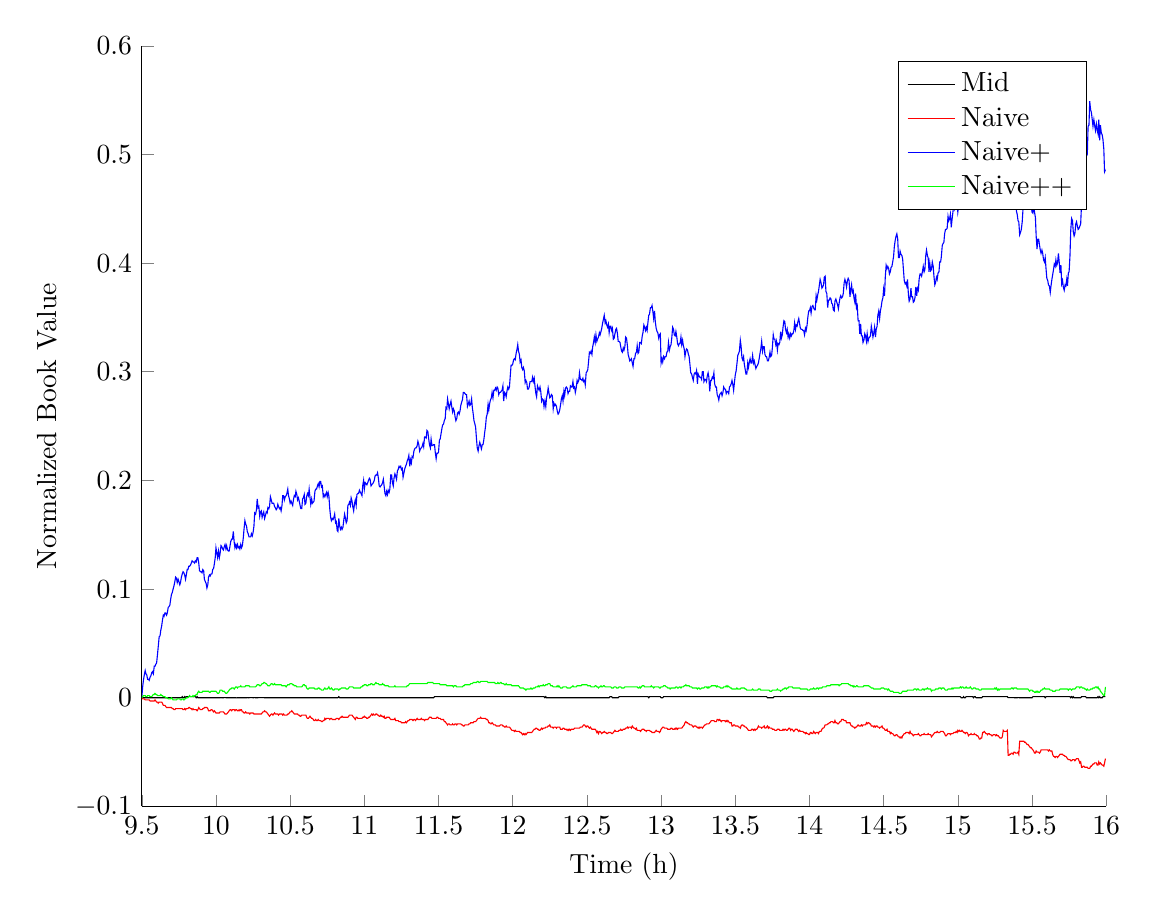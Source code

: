 % This file was created by matlab2tikz.
%
%The latest updates can be retrieved from
%  http://www.mathworks.com/matlabcentral/fileexchange/22022-matlab2tikz-matlab2tikz
%where you can also make suggestions and rate matlab2tikz.
%
\begin{tikzpicture}

\begin{axis}[%
width=4.822in,
height=3.803in,
at={(0.809in,0.513in)},
scale only axis,
every outer x axis line/.append style={black},
every x tick label/.append style={font=\color{black}},
xmin=9.5,
xmax=16,
xlabel={Time (h)},
every outer y axis line/.append style={black},
every y tick label/.append style={font=\color{black}},
ymin=-0.1,
ymax=0.6,
ylabel={Normalized Book Value},
axis background/.style={fill=white},
axis x line*=bottom,
axis y line*=left,
legend style={legend cell align=left,align=left,draw=black}
]
\addplot [color=black,solid]
  table[row sep=crcr]{%
9.5	0\\
9.506	4.387e-05\\
9.511	0.0\\
9.517	0.0\\
9.523	0.0\\
9.528	0.0\\
9.534	0.0\\
9.539	0.0\\
9.545	0.0\\
9.55	0.0\\
9.556	0.0\\
9.561	0.0\\
9.567	0.0\\
9.572	0.0\\
9.578	0.0\\
9.584	0.0\\
9.589	0.0\\
9.595	0.0\\
9.6	0.0\\
9.606	0.0\\
9.611	0.0\\
9.617	0.0\\
9.623	0.0\\
9.628	0.0\\
9.634	0.0\\
9.639	0.0\\
9.645	0.0\\
9.65	0.0\\
9.656	0.0\\
9.661	0.0\\
9.667	0.0\\
9.672	0.0\\
9.678	0.0\\
9.684	0.0\\
9.689	0.0\\
9.695	0.0\\
9.7	0.0\\
9.706	0.0\\
9.711	0.0\\
9.717	0.0\\
9.723	0.0\\
9.728	0.0\\
9.734	0.0\\
9.739	0.0\\
9.745	0.0\\
9.75	0.0\\
9.756	0.0\\
9.761	0.0\\
9.767	0.0\\
9.773	0.001\\
9.778	0.0\\
9.784	0.0\\
9.789	0.001\\
9.795	0.0\\
9.8	0.001\\
9.806	0.001\\
9.811	0.001\\
9.817	0.001\\
9.822	0.001\\
9.828	0.001\\
9.834	0.001\\
9.839	0.001\\
9.845	0.001\\
9.85	0.001\\
9.856	0.001\\
9.861	0.001\\
9.867	0.0\\
9.873	0.001\\
9.878	0.0\\
9.884	0.0\\
9.889	0.0\\
9.895	0.0\\
9.9	0.0\\
9.906	0.0\\
9.911	0.0\\
9.917	0.0\\
9.922	0.0\\
9.928	0.0\\
9.934	0.0\\
9.939	0.0\\
9.945	0.0\\
9.95	0.0\\
9.956	0.0\\
9.961	0.0\\
9.967	0.0\\
9.973	0.0\\
9.978	0.0\\
9.984	0.0\\
9.989	0.0\\
9.995	0.0\\
10.0	0.0\\
10.006	0.0\\
10.011	0.0\\
10.017	0.0\\
10.023	0.0\\
10.028	0.0\\
10.034	8.803e-05\\
10.039	0.0\\
10.045	0.0\\
10.05	0.0\\
10.056	8.474e-05\\
10.061	5.049e-05\\
10.067	4.507e-05\\
10.072	2.873e-05\\
10.078	2.848e-05\\
10.084	7.381e-06\\
10.089	-2.349e-05\\
10.095	-2.923e-06\\
10.1	-5.637e-05\\
10.106	-2.328e-05\\
10.111	-5.207e-06\\
10.117	2.251e-05\\
10.123	-4.698e-05\\
10.128	-8.06e-06\\
10.134	-5.961e-05\\
10.139	-5.471e-05\\
10.145	-3.314e-05\\
10.15	-3.213e-05\\
10.156	-5.043e-05\\
10.161	-1.913e-05\\
10.167	-8.757e-06\\
10.172	-2.717e-05\\
10.178	-4.537e-05\\
10.184	-1.808e-05\\
10.189	-2.346e-05\\
10.195	-2.662e-05\\
10.2	8.683e-06\\
10.206	3.063e-05\\
10.211	7.009e-05\\
10.217	0.0\\
10.223	0.0\\
10.228	9.045e-05\\
10.234	7.317e-05\\
10.239	6.019e-05\\
10.245	5.452e-05\\
10.25	1.446e-05\\
10.256	5.027e-05\\
10.261	6.246e-05\\
10.267	2.086e-05\\
10.273	2.411e-05\\
10.278	4.389e-05\\
10.284	4.234e-05\\
10.289	5.848e-05\\
10.295	9.733e-05\\
10.3	8.638e-05\\
10.306	9.228e-05\\
10.311	4.576e-05\\
10.317	4.774e-05\\
10.322	7.918e-05\\
10.328	0.0\\
10.334	0.0\\
10.339	0.0\\
10.345	0.0\\
10.35	0.0\\
10.356	0.0\\
10.361	0.0\\
10.367	0.0\\
10.373	0.0\\
10.378	0.0\\
10.384	0.0\\
10.389	0.0\\
10.395	0.0\\
10.4	0.0\\
10.406	0.0\\
10.411	0.0\\
10.417	0.0\\
10.422	0.0\\
10.428	0.0\\
10.434	0.0\\
10.439	0.0\\
10.445	0.0\\
10.45	0.0\\
10.456	0.0\\
10.461	0.0\\
10.467	0.0\\
10.473	0.0\\
10.478	0.0\\
10.484	0.0\\
10.489	0.0\\
10.495	0.0\\
10.5	0.0\\
10.506	0.0\\
10.511	0.0\\
10.517	0.0\\
10.523	0.0\\
10.528	0.0\\
10.534	0.0\\
10.539	0.0\\
10.545	0.0\\
10.55	0.0\\
10.556	0.0\\
10.561	0.0\\
10.567	0.0\\
10.572	0.0\\
10.578	0.0\\
10.584	0.0\\
10.589	0.0\\
10.595	0.0\\
10.6	0.0\\
10.606	0.0\\
10.611	0.0\\
10.617	0.0\\
10.623	0.0\\
10.628	0.0\\
10.634	0.0\\
10.639	0.0\\
10.645	0.0\\
10.65	0.0\\
10.656	0.0\\
10.661	0.0\\
10.667	0.0\\
10.672	0.0\\
10.678	0.0\\
10.684	0.0\\
10.689	0.0\\
10.695	0.0\\
10.7	0.0\\
10.706	0.0\\
10.711	0.0\\
10.717	0.0\\
10.723	0.0\\
10.728	0.0\\
10.734	0.0\\
10.739	0.0\\
10.745	0.0\\
10.75	0.0\\
10.756	0.0\\
10.761	0.0\\
10.767	0.0\\
10.773	0.0\\
10.778	0.0\\
10.784	0.0\\
10.789	0.0\\
10.795	0.0\\
10.8	0.0\\
10.806	0.0\\
10.811	0.0\\
10.817	0.0\\
10.822	0.0\\
10.828	0.001\\
10.834	0.0\\
10.839	0.0\\
10.845	0.0\\
10.85	0.0\\
10.856	0.0\\
10.861	0.0\\
10.867	0.0\\
10.873	0.0\\
10.878	0.0\\
10.884	0.0\\
10.889	0.0\\
10.895	0.0\\
10.9	0.0\\
10.906	0.0\\
10.911	0.0\\
10.917	0.0\\
10.922	0.0\\
10.928	0.0\\
10.934	0.0\\
10.939	0.0\\
10.945	0.0\\
10.95	0.0\\
10.956	0.0\\
10.961	0.0\\
10.967	0.0\\
10.973	0.0\\
10.978	0.0\\
10.984	0.0\\
10.989	0.0\\
10.995	0.0\\
11.0	0.0\\
11.006	0.0\\
11.011	0.0\\
11.017	0.0\\
11.023	0.0\\
11.028	0.0\\
11.034	0.0\\
11.039	0.0\\
11.045	0.0\\
11.05	0.0\\
11.056	0.0\\
11.061	0.0\\
11.067	0.0\\
11.072	0.0\\
11.078	0.0\\
11.084	0.0\\
11.089	0.0\\
11.095	0.0\\
11.1	0.0\\
11.106	0.0\\
11.111	0.0\\
11.117	0.0\\
11.123	0.0\\
11.128	0.0\\
11.134	0.0\\
11.139	0.0\\
11.145	0.0\\
11.15	0.0\\
11.156	0.0\\
11.161	0.0\\
11.167	0.0\\
11.172	0.0\\
11.178	0.0\\
11.184	0.0\\
11.189	0.0\\
11.195	0.0\\
11.2	0.0\\
11.206	0.0\\
11.211	0.0\\
11.217	0.0\\
11.223	0.0\\
11.228	0.0\\
11.234	0.0\\
11.239	0.0\\
11.245	0.0\\
11.25	0.0\\
11.256	0.0\\
11.261	0.0\\
11.267	0.0\\
11.273	0.0\\
11.278	0.0\\
11.284	0.0\\
11.289	0.0\\
11.295	0.0\\
11.3	0.0\\
11.306	0.0\\
11.311	0.0\\
11.317	0.0\\
11.322	0.0\\
11.328	0.0\\
11.334	0.0\\
11.339	0.0\\
11.345	0.0\\
11.35	0.0\\
11.356	0.0\\
11.361	0.0\\
11.367	0.0\\
11.373	0.0\\
11.378	0.0\\
11.384	0.0\\
11.389	0.0\\
11.395	0.0\\
11.4	0.0\\
11.406	0.0\\
11.411	0.0\\
11.417	0.0\\
11.422	0.0\\
11.428	0.0\\
11.434	0.0\\
11.439	0.0\\
11.445	0.0\\
11.45	0.0\\
11.456	0.0\\
11.461	0.0\\
11.467	0.0\\
11.473	0.001\\
11.478	0.001\\
11.484	0.001\\
11.489	0.001\\
11.495	0.001\\
11.5	0.001\\
11.506	0.001\\
11.511	0.001\\
11.517	0.001\\
11.523	0.001\\
11.528	0.001\\
11.534	0.001\\
11.539	0.001\\
11.545	0.001\\
11.55	0.001\\
11.556	0.001\\
11.561	0.001\\
11.567	0.001\\
11.572	0.001\\
11.578	0.001\\
11.584	0.001\\
11.589	0.001\\
11.595	0.001\\
11.6	0.001\\
11.606	0.001\\
11.611	0.001\\
11.617	0.001\\
11.623	0.001\\
11.628	0.001\\
11.634	0.001\\
11.639	0.001\\
11.645	0.001\\
11.65	0.001\\
11.656	0.001\\
11.661	0.001\\
11.667	0.001\\
11.672	0.001\\
11.678	0.001\\
11.684	0.001\\
11.689	0.001\\
11.695	0.001\\
11.7	0.001\\
11.706	0.001\\
11.711	0.001\\
11.717	0.001\\
11.723	0.001\\
11.728	0.001\\
11.734	0.001\\
11.739	0.001\\
11.745	0.001\\
11.75	0.001\\
11.756	0.001\\
11.761	0.001\\
11.767	0.001\\
11.773	0.001\\
11.778	0.001\\
11.784	0.001\\
11.789	0.001\\
11.795	0.001\\
11.8	0.001\\
11.806	0.001\\
11.811	0.001\\
11.817	0.001\\
11.822	0.001\\
11.828	0.001\\
11.834	0.001\\
11.839	0.001\\
11.845	0.001\\
11.85	0.001\\
11.856	0.001\\
11.861	0.001\\
11.867	0.001\\
11.873	0.001\\
11.878	0.001\\
11.884	0.001\\
11.889	0.001\\
11.895	0.001\\
11.9	0.001\\
11.906	0.001\\
11.911	0.001\\
11.917	0.001\\
11.922	0.001\\
11.928	0.001\\
11.934	0.001\\
11.939	0.001\\
11.945	0.001\\
11.95	0.001\\
11.956	0.001\\
11.961	0.001\\
11.967	0.001\\
11.973	0.001\\
11.978	0.001\\
11.984	0.001\\
11.989	0.001\\
11.995	0.001\\
12.0	0.001\\
12.006	0.001\\
12.011	0.001\\
12.017	0.001\\
12.023	0.001\\
12.028	0.001\\
12.034	0.001\\
12.039	0.001\\
12.045	0.001\\
12.05	0.001\\
12.056	0.001\\
12.061	0.001\\
12.067	0.001\\
12.072	0.001\\
12.078	0.001\\
12.084	0.001\\
12.089	0.001\\
12.095	0.001\\
12.1	0.001\\
12.106	0.001\\
12.111	0.001\\
12.117	0.001\\
12.123	0.001\\
12.128	0.001\\
12.134	0.001\\
12.139	0.001\\
12.145	0.001\\
12.15	0.001\\
12.156	0.001\\
12.161	0.001\\
12.167	0.001\\
12.172	0.001\\
12.178	0.001\\
12.184	0.001\\
12.189	0.001\\
12.195	0.001\\
12.2	0.001\\
12.206	0.001\\
12.211	0.001\\
12.217	0.0\\
12.223	0.001\\
12.228	0.0\\
12.234	0.0\\
12.239	0.0\\
12.245	0.0\\
12.25	0.0\\
12.256	0.0\\
12.261	0.0\\
12.267	0.0\\
12.273	0.0\\
12.278	0.0\\
12.284	0.0\\
12.289	0.0\\
12.295	0.0\\
12.3	0.0\\
12.306	0.0\\
12.311	0.0\\
12.317	0.0\\
12.322	0.0\\
12.328	0.0\\
12.334	0.0\\
12.339	0.0\\
12.345	0.0\\
12.35	0.0\\
12.356	0.0\\
12.361	0.0\\
12.367	0.0\\
12.373	0.0\\
12.378	0.0\\
12.384	0.0\\
12.389	0.0\\
12.395	0.0\\
12.4	0.0\\
12.406	0.0\\
12.411	0.0\\
12.417	0.0\\
12.422	0.0\\
12.428	0.0\\
12.434	0.0\\
12.439	0.0\\
12.445	0.0\\
12.45	0.0\\
12.456	0.0\\
12.461	0.0\\
12.467	0.0\\
12.473	0.0\\
12.478	0.0\\
12.484	0.0\\
12.489	0.0\\
12.495	0.0\\
12.5	0.0\\
12.506	0.0\\
12.511	0.0\\
12.517	0.0\\
12.523	0.0\\
12.528	0.0\\
12.534	0.0\\
12.539	0.0\\
12.545	0.0\\
12.55	0.0\\
12.556	0.0\\
12.561	0.0\\
12.567	0.0\\
12.572	0.0\\
12.578	0.0\\
12.584	0.0\\
12.589	0.0\\
12.595	0.0\\
12.6	0.0\\
12.606	0.0\\
12.611	0.0\\
12.617	0.0\\
12.623	0.0\\
12.628	0.0\\
12.634	0.0\\
12.639	0.0\\
12.645	0.0\\
12.65	0.0\\
12.656	0.001\\
12.661	0.001\\
12.667	0.001\\
12.672	0.0\\
12.678	0.0\\
12.684	0.0\\
12.689	0.0\\
12.695	0.0\\
12.7	0.0\\
12.706	0.0\\
12.711	0.0\\
12.717	0.001\\
12.723	0.001\\
12.728	0.001\\
12.734	0.001\\
12.739	0.001\\
12.745	0.001\\
12.75	0.001\\
12.756	0.001\\
12.761	0.001\\
12.767	0.001\\
12.773	0.001\\
12.778	0.001\\
12.784	0.001\\
12.789	0.001\\
12.795	0.001\\
12.8	0.001\\
12.806	0.001\\
12.811	0.001\\
12.817	0.001\\
12.822	0.001\\
12.828	0.001\\
12.834	0.001\\
12.839	0.001\\
12.845	0.001\\
12.85	0.001\\
12.856	0.001\\
12.861	0.001\\
12.867	0.001\\
12.873	0.001\\
12.878	0.001\\
12.884	0.001\\
12.889	0.001\\
12.895	0.001\\
12.9	0.001\\
12.906	0.001\\
12.911	0.001\\
12.917	0.0\\
12.922	0.001\\
12.928	0.001\\
12.934	0.001\\
12.939	0.001\\
12.945	0.001\\
12.95	0.001\\
12.956	0.001\\
12.961	0.001\\
12.967	0.001\\
12.973	0.001\\
12.978	0.001\\
12.984	0.001\\
12.989	0.001\\
12.995	0.001\\
13.0	0.0\\
13.006	0.0\\
13.011	0.0\\
13.017	0.001\\
13.023	0.001\\
13.028	0.001\\
13.034	0.001\\
13.039	0.001\\
13.045	0.001\\
13.05	0.001\\
13.056	0.001\\
13.061	0.001\\
13.067	0.001\\
13.072	0.001\\
13.078	0.001\\
13.084	0.001\\
13.089	0.001\\
13.095	0.001\\
13.1	0.001\\
13.106	0.001\\
13.111	0.001\\
13.117	0.001\\
13.123	0.001\\
13.128	0.001\\
13.134	0.001\\
13.139	0.001\\
13.145	0.001\\
13.15	0.001\\
13.156	0.001\\
13.161	0.001\\
13.167	0.001\\
13.172	0.001\\
13.178	0.001\\
13.184	0.001\\
13.189	0.001\\
13.195	0.001\\
13.2	0.001\\
13.206	0.001\\
13.211	0.001\\
13.217	0.001\\
13.223	0.001\\
13.228	0.001\\
13.234	0.001\\
13.239	0.001\\
13.245	0.001\\
13.25	0.001\\
13.256	0.001\\
13.261	0.001\\
13.267	0.001\\
13.273	0.001\\
13.278	0.001\\
13.284	0.001\\
13.289	0.001\\
13.295	0.001\\
13.3	0.001\\
13.306	0.001\\
13.311	0.001\\
13.317	0.001\\
13.322	0.001\\
13.328	0.001\\
13.334	0.001\\
13.339	0.001\\
13.345	0.001\\
13.35	0.001\\
13.356	0.001\\
13.361	0.001\\
13.367	0.001\\
13.373	0.001\\
13.378	0.001\\
13.384	0.001\\
13.389	0.001\\
13.395	0.001\\
13.4	0.001\\
13.406	0.001\\
13.411	0.001\\
13.417	0.001\\
13.422	0.001\\
13.428	0.001\\
13.434	0.001\\
13.439	0.001\\
13.445	0.001\\
13.45	0.001\\
13.456	0.001\\
13.461	0.001\\
13.467	0.001\\
13.473	0.001\\
13.478	0.001\\
13.484	0.001\\
13.489	0.001\\
13.495	0.001\\
13.5	0.001\\
13.506	0.001\\
13.511	0.001\\
13.517	0.001\\
13.523	0.001\\
13.528	0.001\\
13.534	0.001\\
13.539	0.001\\
13.545	0.001\\
13.55	0.001\\
13.556	0.001\\
13.561	0.001\\
13.567	0.001\\
13.572	0.001\\
13.578	0.001\\
13.584	0.001\\
13.589	0.001\\
13.595	0.001\\
13.6	0.001\\
13.606	0.001\\
13.611	0.001\\
13.617	0.001\\
13.623	0.001\\
13.628	0.001\\
13.634	0.001\\
13.639	0.001\\
13.645	0.001\\
13.65	0.001\\
13.656	0.001\\
13.661	0.001\\
13.667	0.001\\
13.672	0.001\\
13.678	0.001\\
13.684	0.001\\
13.689	0.001\\
13.695	0.001\\
13.7	0.001\\
13.706	0.001\\
13.711	0.001\\
13.717	0.0\\
13.723	0.0\\
13.728	0.0\\
13.734	0.0\\
13.739	0.0\\
13.745	0.0\\
13.75	0.0\\
13.756	0.0\\
13.761	0.001\\
13.767	0.001\\
13.773	0.001\\
13.778	0.001\\
13.784	0.001\\
13.789	0.001\\
13.795	0.001\\
13.8	0.001\\
13.806	0.001\\
13.811	0.001\\
13.817	0.001\\
13.822	0.001\\
13.828	0.001\\
13.834	0.001\\
13.839	0.001\\
13.845	0.001\\
13.85	0.001\\
13.856	0.001\\
13.861	0.001\\
13.867	0.001\\
13.873	0.001\\
13.878	0.001\\
13.884	0.001\\
13.889	0.001\\
13.895	0.001\\
13.9	0.001\\
13.906	0.001\\
13.911	0.001\\
13.917	0.001\\
13.922	0.001\\
13.928	0.001\\
13.934	0.001\\
13.939	0.001\\
13.945	0.001\\
13.95	0.001\\
13.956	0.001\\
13.961	0.001\\
13.967	0.001\\
13.973	0.001\\
13.978	0.001\\
13.984	0.001\\
13.989	0.001\\
13.995	0.001\\
14.0	0.001\\
14.006	0.001\\
14.011	0.001\\
14.017	0.001\\
14.023	0.001\\
14.028	0.001\\
14.034	0.001\\
14.039	0.001\\
14.045	0.001\\
14.05	0.001\\
14.056	0.001\\
14.061	0.001\\
14.067	0.001\\
14.072	0.001\\
14.078	0.001\\
14.084	0.001\\
14.089	0.001\\
14.095	0.001\\
14.1	0.001\\
14.106	0.001\\
14.111	0.001\\
14.117	0.001\\
14.123	0.001\\
14.128	0.001\\
14.134	0.001\\
14.139	0.001\\
14.145	0.001\\
14.15	0.001\\
14.156	0.001\\
14.161	0.001\\
14.167	0.001\\
14.172	0.001\\
14.178	0.001\\
14.184	0.001\\
14.189	0.001\\
14.195	0.001\\
14.2	0.001\\
14.206	0.001\\
14.211	0.001\\
14.217	0.001\\
14.223	0.001\\
14.228	0.001\\
14.234	0.001\\
14.239	0.001\\
14.245	0.001\\
14.25	0.001\\
14.256	0.001\\
14.261	0.001\\
14.267	0.001\\
14.273	0.001\\
14.278	0.001\\
14.284	0.001\\
14.289	0.001\\
14.295	0.001\\
14.3	0.001\\
14.306	0.001\\
14.311	0.001\\
14.317	0.001\\
14.322	0.001\\
14.328	0.001\\
14.334	0.001\\
14.339	0.001\\
14.345	0.001\\
14.35	0.001\\
14.356	0.001\\
14.361	0.001\\
14.367	0.001\\
14.373	0.001\\
14.378	0.001\\
14.384	0.001\\
14.389	0.001\\
14.395	0.001\\
14.4	0.001\\
14.406	0.001\\
14.411	0.001\\
14.417	0.001\\
14.422	0.001\\
14.428	0.001\\
14.434	0.001\\
14.439	0.001\\
14.445	0.001\\
14.45	0.001\\
14.456	0.001\\
14.461	0.001\\
14.467	0.001\\
14.473	0.001\\
14.478	0.001\\
14.484	0.001\\
14.489	0.001\\
14.495	0.001\\
14.5	0.001\\
14.506	0.001\\
14.511	0.001\\
14.517	0.001\\
14.523	0.001\\
14.528	0.001\\
14.534	0.001\\
14.539	0.001\\
14.545	0.001\\
14.55	0.001\\
14.556	0.001\\
14.561	0.001\\
14.567	0.001\\
14.572	0.001\\
14.578	0.001\\
14.584	0.001\\
14.589	0.001\\
14.595	0.001\\
14.6	0.001\\
14.606	0.001\\
14.611	0.001\\
14.617	0.001\\
14.623	0.001\\
14.628	0.001\\
14.634	0.001\\
14.639	0.001\\
14.645	0.001\\
14.65	0.001\\
14.656	0.001\\
14.661	0.001\\
14.667	0.001\\
14.672	0.001\\
14.678	0.001\\
14.684	0.001\\
14.689	0.001\\
14.695	0.001\\
14.7	0.001\\
14.706	0.001\\
14.711	0.001\\
14.717	0.001\\
14.723	0.001\\
14.728	0.001\\
14.734	0.001\\
14.739	0.001\\
14.745	0.001\\
14.75	0.001\\
14.756	0.001\\
14.761	0.001\\
14.767	0.001\\
14.773	0.001\\
14.778	0.001\\
14.784	0.001\\
14.789	0.001\\
14.795	0.001\\
14.8	0.001\\
14.806	0.001\\
14.811	0.001\\
14.817	0.001\\
14.822	0.001\\
14.828	0.001\\
14.834	0.001\\
14.839	0.001\\
14.845	0.001\\
14.85	0.001\\
14.856	0.001\\
14.861	0.001\\
14.867	0.001\\
14.873	0.001\\
14.878	0.001\\
14.884	0.001\\
14.889	0.001\\
14.895	0.001\\
14.9	0.001\\
14.906	0.001\\
14.911	0.001\\
14.917	0.001\\
14.922	0.001\\
14.928	0.001\\
14.934	0.001\\
14.939	0.001\\
14.945	0.001\\
14.95	0.001\\
14.956	0.001\\
14.961	0.001\\
14.967	0.001\\
14.973	0.001\\
14.978	0.001\\
14.984	0.001\\
14.989	0.001\\
14.995	0.001\\
15.0	0.001\\
15.006	0.001\\
15.011	0.001\\
15.017	0.001\\
15.023	0.0\\
15.028	0.0\\
15.034	0.0\\
15.039	0.001\\
15.045	0.0\\
15.05	0.0\\
15.056	0.001\\
15.061	0.001\\
15.067	0.001\\
15.072	0.001\\
15.078	0.001\\
15.084	0.001\\
15.089	0.001\\
15.095	0.001\\
15.1	0.001\\
15.106	0.0\\
15.111	0.001\\
15.117	0.001\\
15.123	0.0\\
15.128	0.0\\
15.134	0.0\\
15.139	0.0\\
15.145	0.0\\
15.15	0.0\\
15.156	0.0\\
15.161	0.0\\
15.167	0.001\\
15.172	0.001\\
15.178	0.001\\
15.184	0.001\\
15.189	0.001\\
15.195	0.001\\
15.2	0.001\\
15.206	0.001\\
15.211	0.001\\
15.217	0.001\\
15.223	0.001\\
15.228	0.001\\
15.234	0.001\\
15.239	0.001\\
15.245	0.001\\
15.25	0.001\\
15.256	0.001\\
15.261	0.001\\
15.267	0.001\\
15.273	0.001\\
15.278	0.001\\
15.284	0.001\\
15.289	0.001\\
15.295	0.001\\
15.3	0.001\\
15.306	0.001\\
15.311	0.001\\
15.317	0.001\\
15.322	0.001\\
15.328	0.001\\
15.334	0.001\\
15.339	5.832e-05\\
15.345	8.158e-05\\
15.35	8.772e-05\\
15.356	8.538e-05\\
15.361	8.411e-05\\
15.367	8.065e-05\\
15.373	7.16e-05\\
15.378	6.971e-05\\
15.384	0.0\\
15.389	0.0\\
15.395	0.0\\
15.4	0.0\\
15.406	7.918e-05\\
15.411	6.499e-05\\
15.417	0.0\\
15.422	0.0\\
15.428	0.0\\
15.434	0.0\\
15.439	0.0\\
15.445	0.0\\
15.45	0.0\\
15.456	0.0\\
15.461	0.0\\
15.467	0.0\\
15.473	0.0\\
15.478	0.0\\
15.484	0.0\\
15.489	0.0\\
15.495	0.0\\
15.5	0.0\\
15.506	0.001\\
15.511	0.001\\
15.517	0.001\\
15.523	0.001\\
15.528	0.001\\
15.534	0.001\\
15.539	0.001\\
15.545	0.001\\
15.55	0.001\\
15.556	0.001\\
15.561	0.001\\
15.567	0.001\\
15.572	0.001\\
15.578	0.001\\
15.584	0.001\\
15.589	0.0\\
15.595	0.001\\
15.6	0.001\\
15.606	0.001\\
15.611	0.001\\
15.617	0.001\\
15.623	0.001\\
15.628	0.001\\
15.634	0.001\\
15.639	0.001\\
15.645	0.001\\
15.65	0.001\\
15.656	0.001\\
15.661	0.001\\
15.667	0.001\\
15.672	0.001\\
15.678	0.001\\
15.684	0.001\\
15.689	0.001\\
15.695	0.001\\
15.7	0.001\\
15.706	0.001\\
15.711	0.001\\
15.717	0.001\\
15.723	0.001\\
15.728	0.001\\
15.734	0.001\\
15.739	0.001\\
15.745	0.001\\
15.75	0.001\\
15.756	0.001\\
15.761	0.0\\
15.767	0.001\\
15.773	0.0\\
15.778	0.001\\
15.784	0.0\\
15.789	0.0\\
15.795	0.0\\
15.8	0.0\\
15.806	0.0\\
15.811	0.0\\
15.817	0.0\\
15.822	0.0\\
15.828	0.0\\
15.834	0.001\\
15.839	0.001\\
15.845	0.001\\
15.85	0.001\\
15.856	0.001\\
15.861	0.001\\
15.867	0.0\\
15.873	0.0\\
15.878	0.0\\
15.884	0.0\\
15.889	0.0\\
15.895	0.0\\
15.9	0.0\\
15.906	0.0\\
15.911	0.0\\
15.917	0.0\\
15.922	0.0\\
15.928	0.0\\
15.934	0.0\\
15.939	0.0\\
15.945	0.001\\
15.95	0.0\\
15.956	0.001\\
15.961	0.0\\
15.967	0.0\\
15.973	0.0\\
15.978	0.001\\
15.984	0.001\\
15.989	0.001\\
15.995	0.001\\
};
\addlegendentry{Mid};

\addplot [color=red,solid]
  table[row sep=crcr]{%
9.5	0\\
9.506	-0.001\\
9.511	-0.001\\
9.517	-0.001\\
9.523	-0.002\\
9.528	-0.002\\
9.534	-0.002\\
9.539	-0.002\\
9.545	-0.002\\
9.55	-0.002\\
9.556	-0.003\\
9.561	-0.003\\
9.567	-0.003\\
9.572	-0.003\\
9.578	-0.003\\
9.584	-0.003\\
9.589	-0.002\\
9.595	-0.003\\
9.6	-0.004\\
9.606	-0.004\\
9.611	-0.005\\
9.617	-0.004\\
9.623	-0.004\\
9.628	-0.004\\
9.634	-0.004\\
9.639	-0.005\\
9.645	-0.007\\
9.65	-0.007\\
9.656	-0.007\\
9.661	-0.008\\
9.667	-0.009\\
9.672	-0.009\\
9.678	-0.009\\
9.684	-0.009\\
9.689	-0.009\\
9.695	-0.009\\
9.7	-0.009\\
9.706	-0.01\\
9.711	-0.01\\
9.717	-0.011\\
9.723	-0.011\\
9.728	-0.01\\
9.734	-0.01\\
9.739	-0.01\\
9.745	-0.01\\
9.75	-0.01\\
9.756	-0.01\\
9.761	-0.01\\
9.767	-0.01\\
9.773	-0.01\\
9.778	-0.011\\
9.784	-0.011\\
9.789	-0.01\\
9.795	-0.011\\
9.8	-0.01\\
9.806	-0.01\\
9.811	-0.01\\
9.817	-0.009\\
9.822	-0.009\\
9.828	-0.01\\
9.834	-0.01\\
9.839	-0.011\\
9.845	-0.01\\
9.85	-0.011\\
9.856	-0.011\\
9.861	-0.011\\
9.867	-0.011\\
9.873	-0.012\\
9.878	-0.011\\
9.884	-0.009\\
9.889	-0.01\\
9.895	-0.011\\
9.9	-0.011\\
9.906	-0.011\\
9.911	-0.01\\
9.917	-0.01\\
9.922	-0.009\\
9.928	-0.009\\
9.934	-0.009\\
9.939	-0.009\\
9.945	-0.01\\
9.95	-0.012\\
9.956	-0.012\\
9.961	-0.012\\
9.967	-0.011\\
9.973	-0.011\\
9.978	-0.012\\
9.984	-0.013\\
9.989	-0.012\\
9.995	-0.013\\
10.0	-0.014\\
10.006	-0.014\\
10.011	-0.014\\
10.017	-0.014\\
10.023	-0.014\\
10.028	-0.013\\
10.034	-0.013\\
10.039	-0.013\\
10.045	-0.013\\
10.05	-0.013\\
10.056	-0.014\\
10.061	-0.015\\
10.067	-0.015\\
10.072	-0.015\\
10.078	-0.014\\
10.084	-0.013\\
10.089	-0.012\\
10.095	-0.011\\
10.1	-0.011\\
10.106	-0.012\\
10.111	-0.011\\
10.117	-0.011\\
10.123	-0.011\\
10.128	-0.012\\
10.134	-0.011\\
10.139	-0.011\\
10.145	-0.012\\
10.15	-0.012\\
10.156	-0.011\\
10.161	-0.012\\
10.167	-0.011\\
10.172	-0.011\\
10.178	-0.013\\
10.184	-0.013\\
10.189	-0.014\\
10.195	-0.014\\
10.2	-0.013\\
10.206	-0.014\\
10.211	-0.014\\
10.217	-0.014\\
10.223	-0.014\\
10.228	-0.015\\
10.234	-0.014\\
10.239	-0.014\\
10.245	-0.014\\
10.25	-0.014\\
10.256	-0.015\\
10.261	-0.015\\
10.267	-0.015\\
10.273	-0.015\\
10.278	-0.015\\
10.284	-0.015\\
10.289	-0.015\\
10.295	-0.015\\
10.3	-0.015\\
10.306	-0.015\\
10.311	-0.014\\
10.317	-0.013\\
10.322	-0.013\\
10.328	-0.012\\
10.334	-0.013\\
10.339	-0.013\\
10.345	-0.014\\
10.35	-0.015\\
10.356	-0.016\\
10.361	-0.017\\
10.367	-0.016\\
10.373	-0.015\\
10.378	-0.015\\
10.384	-0.016\\
10.389	-0.015\\
10.395	-0.014\\
10.4	-0.015\\
10.406	-0.015\\
10.411	-0.015\\
10.417	-0.015\\
10.422	-0.016\\
10.428	-0.015\\
10.434	-0.015\\
10.439	-0.015\\
10.445	-0.015\\
10.45	-0.016\\
10.456	-0.015\\
10.461	-0.016\\
10.467	-0.016\\
10.473	-0.016\\
10.478	-0.016\\
10.484	-0.015\\
10.489	-0.015\\
10.495	-0.014\\
10.5	-0.013\\
10.506	-0.013\\
10.511	-0.012\\
10.517	-0.013\\
10.523	-0.014\\
10.528	-0.015\\
10.534	-0.015\\
10.539	-0.015\\
10.545	-0.015\\
10.55	-0.015\\
10.556	-0.016\\
10.561	-0.016\\
10.567	-0.017\\
10.572	-0.017\\
10.578	-0.016\\
10.584	-0.016\\
10.589	-0.016\\
10.595	-0.016\\
10.6	-0.016\\
10.606	-0.016\\
10.611	-0.018\\
10.617	-0.019\\
10.623	-0.019\\
10.628	-0.018\\
10.634	-0.017\\
10.639	-0.018\\
10.645	-0.019\\
10.65	-0.019\\
10.656	-0.02\\
10.661	-0.021\\
10.667	-0.021\\
10.672	-0.02\\
10.678	-0.021\\
10.684	-0.021\\
10.689	-0.02\\
10.695	-0.021\\
10.7	-0.021\\
10.706	-0.021\\
10.711	-0.022\\
10.717	-0.022\\
10.723	-0.021\\
10.728	-0.021\\
10.734	-0.019\\
10.739	-0.02\\
10.745	-0.019\\
10.75	-0.019\\
10.756	-0.019\\
10.761	-0.019\\
10.767	-0.02\\
10.773	-0.019\\
10.778	-0.019\\
10.784	-0.02\\
10.789	-0.02\\
10.795	-0.02\\
10.8	-0.02\\
10.806	-0.02\\
10.811	-0.019\\
10.817	-0.019\\
10.822	-0.019\\
10.828	-0.02\\
10.834	-0.019\\
10.839	-0.018\\
10.845	-0.018\\
10.85	-0.017\\
10.856	-0.018\\
10.861	-0.018\\
10.867	-0.018\\
10.873	-0.018\\
10.878	-0.018\\
10.884	-0.018\\
10.889	-0.018\\
10.895	-0.017\\
10.9	-0.016\\
10.906	-0.016\\
10.911	-0.016\\
10.917	-0.016\\
10.922	-0.017\\
10.928	-0.018\\
10.934	-0.019\\
10.939	-0.02\\
10.945	-0.018\\
10.95	-0.018\\
10.956	-0.019\\
10.961	-0.019\\
10.967	-0.019\\
10.973	-0.019\\
10.978	-0.019\\
10.984	-0.019\\
10.989	-0.018\\
10.995	-0.018\\
11.0	-0.017\\
11.006	-0.018\\
11.011	-0.018\\
11.017	-0.019\\
11.023	-0.019\\
11.028	-0.018\\
11.034	-0.018\\
11.039	-0.017\\
11.045	-0.016\\
11.05	-0.015\\
11.056	-0.016\\
11.061	-0.015\\
11.067	-0.016\\
11.072	-0.016\\
11.078	-0.015\\
11.084	-0.015\\
11.089	-0.016\\
11.095	-0.016\\
11.1	-0.017\\
11.106	-0.017\\
11.111	-0.016\\
11.117	-0.017\\
11.123	-0.017\\
11.128	-0.018\\
11.134	-0.017\\
11.139	-0.019\\
11.145	-0.019\\
11.15	-0.018\\
11.156	-0.018\\
11.161	-0.018\\
11.167	-0.018\\
11.172	-0.019\\
11.178	-0.02\\
11.184	-0.02\\
11.189	-0.02\\
11.195	-0.02\\
11.2	-0.02\\
11.206	-0.019\\
11.211	-0.021\\
11.217	-0.021\\
11.223	-0.021\\
11.228	-0.021\\
11.234	-0.022\\
11.239	-0.022\\
11.245	-0.022\\
11.25	-0.023\\
11.256	-0.023\\
11.261	-0.023\\
11.267	-0.023\\
11.273	-0.023\\
11.278	-0.022\\
11.284	-0.023\\
11.289	-0.022\\
11.295	-0.021\\
11.3	-0.021\\
11.306	-0.02\\
11.311	-0.02\\
11.317	-0.02\\
11.322	-0.02\\
11.328	-0.021\\
11.334	-0.02\\
11.339	-0.02\\
11.345	-0.021\\
11.35	-0.02\\
11.356	-0.019\\
11.361	-0.02\\
11.367	-0.02\\
11.373	-0.02\\
11.378	-0.02\\
11.384	-0.019\\
11.389	-0.02\\
11.395	-0.02\\
11.4	-0.02\\
11.406	-0.021\\
11.411	-0.02\\
11.417	-0.02\\
11.422	-0.02\\
11.428	-0.02\\
11.434	-0.019\\
11.439	-0.018\\
11.445	-0.018\\
11.45	-0.018\\
11.456	-0.019\\
11.461	-0.019\\
11.467	-0.019\\
11.473	-0.019\\
11.478	-0.019\\
11.484	-0.019\\
11.489	-0.018\\
11.495	-0.018\\
11.5	-0.019\\
11.506	-0.019\\
11.511	-0.019\\
11.517	-0.02\\
11.523	-0.02\\
11.528	-0.02\\
11.534	-0.02\\
11.539	-0.022\\
11.545	-0.022\\
11.55	-0.023\\
11.556	-0.024\\
11.561	-0.025\\
11.567	-0.024\\
11.572	-0.024\\
11.578	-0.025\\
11.584	-0.025\\
11.589	-0.025\\
11.595	-0.024\\
11.6	-0.025\\
11.606	-0.025\\
11.611	-0.024\\
11.617	-0.024\\
11.623	-0.025\\
11.628	-0.024\\
11.634	-0.024\\
11.639	-0.024\\
11.645	-0.024\\
11.65	-0.024\\
11.656	-0.025\\
11.661	-0.025\\
11.667	-0.026\\
11.672	-0.026\\
11.678	-0.025\\
11.684	-0.025\\
11.689	-0.025\\
11.695	-0.025\\
11.7	-0.025\\
11.706	-0.024\\
11.711	-0.024\\
11.717	-0.023\\
11.723	-0.023\\
11.728	-0.023\\
11.734	-0.023\\
11.739	-0.022\\
11.745	-0.022\\
11.75	-0.022\\
11.756	-0.021\\
11.761	-0.02\\
11.767	-0.019\\
11.773	-0.019\\
11.778	-0.019\\
11.784	-0.018\\
11.789	-0.019\\
11.795	-0.019\\
11.8	-0.019\\
11.806	-0.019\\
11.811	-0.019\\
11.817	-0.019\\
11.822	-0.02\\
11.828	-0.02\\
11.834	-0.021\\
11.839	-0.023\\
11.845	-0.023\\
11.85	-0.024\\
11.856	-0.024\\
11.861	-0.023\\
11.867	-0.024\\
11.873	-0.025\\
11.878	-0.025\\
11.884	-0.025\\
11.889	-0.026\\
11.895	-0.026\\
11.9	-0.026\\
11.906	-0.026\\
11.911	-0.026\\
11.917	-0.025\\
11.922	-0.025\\
11.928	-0.025\\
11.934	-0.026\\
11.939	-0.026\\
11.945	-0.027\\
11.95	-0.027\\
11.956	-0.026\\
11.961	-0.027\\
11.967	-0.027\\
11.973	-0.027\\
11.978	-0.027\\
11.984	-0.028\\
11.989	-0.029\\
11.995	-0.03\\
12.0	-0.03\\
12.006	-0.03\\
12.011	-0.031\\
12.017	-0.03\\
12.023	-0.031\\
12.028	-0.031\\
12.034	-0.031\\
12.039	-0.031\\
12.045	-0.031\\
12.05	-0.032\\
12.056	-0.032\\
12.061	-0.033\\
12.067	-0.034\\
12.072	-0.033\\
12.078	-0.034\\
12.084	-0.033\\
12.089	-0.034\\
12.095	-0.033\\
12.1	-0.032\\
12.106	-0.032\\
12.111	-0.032\\
12.117	-0.032\\
12.123	-0.032\\
12.128	-0.032\\
12.134	-0.031\\
12.139	-0.03\\
12.145	-0.029\\
12.15	-0.029\\
12.156	-0.028\\
12.161	-0.028\\
12.167	-0.029\\
12.172	-0.029\\
12.178	-0.03\\
12.184	-0.03\\
12.189	-0.029\\
12.195	-0.028\\
12.2	-0.029\\
12.206	-0.028\\
12.211	-0.028\\
12.217	-0.028\\
12.223	-0.027\\
12.228	-0.027\\
12.234	-0.027\\
12.239	-0.026\\
12.245	-0.026\\
12.25	-0.025\\
12.256	-0.027\\
12.261	-0.027\\
12.267	-0.027\\
12.273	-0.028\\
12.278	-0.027\\
12.284	-0.027\\
12.289	-0.027\\
12.295	-0.028\\
12.3	-0.027\\
12.306	-0.027\\
12.311	-0.027\\
12.317	-0.027\\
12.322	-0.029\\
12.328	-0.029\\
12.334	-0.029\\
12.339	-0.028\\
12.345	-0.028\\
12.35	-0.029\\
12.356	-0.029\\
12.361	-0.029\\
12.367	-0.03\\
12.373	-0.029\\
12.378	-0.03\\
12.384	-0.029\\
12.389	-0.03\\
12.395	-0.029\\
12.4	-0.029\\
12.406	-0.029\\
12.411	-0.029\\
12.417	-0.028\\
12.422	-0.028\\
12.428	-0.028\\
12.434	-0.028\\
12.439	-0.028\\
12.445	-0.028\\
12.45	-0.028\\
12.456	-0.027\\
12.461	-0.027\\
12.467	-0.027\\
12.473	-0.026\\
12.478	-0.025\\
12.484	-0.025\\
12.489	-0.026\\
12.495	-0.027\\
12.5	-0.026\\
12.506	-0.026\\
12.511	-0.027\\
12.517	-0.028\\
12.523	-0.027\\
12.528	-0.028\\
12.534	-0.029\\
12.539	-0.029\\
12.545	-0.029\\
12.55	-0.029\\
12.556	-0.029\\
12.561	-0.03\\
12.567	-0.032\\
12.572	-0.031\\
12.578	-0.033\\
12.584	-0.031\\
12.589	-0.031\\
12.595	-0.032\\
12.6	-0.033\\
12.606	-0.032\\
12.611	-0.032\\
12.617	-0.031\\
12.623	-0.032\\
12.628	-0.032\\
12.634	-0.033\\
12.639	-0.033\\
12.645	-0.032\\
12.65	-0.032\\
12.656	-0.032\\
12.661	-0.032\\
12.667	-0.033\\
12.672	-0.033\\
12.678	-0.032\\
12.684	-0.031\\
12.689	-0.03\\
12.695	-0.031\\
12.7	-0.031\\
12.706	-0.031\\
12.711	-0.031\\
12.717	-0.03\\
12.723	-0.03\\
12.728	-0.029\\
12.734	-0.03\\
12.739	-0.03\\
12.745	-0.029\\
12.75	-0.029\\
12.756	-0.029\\
12.761	-0.028\\
12.767	-0.028\\
12.773	-0.027\\
12.778	-0.028\\
12.784	-0.027\\
12.789	-0.027\\
12.795	-0.027\\
12.8	-0.028\\
12.806	-0.026\\
12.811	-0.027\\
12.817	-0.028\\
12.822	-0.028\\
12.828	-0.029\\
12.834	-0.028\\
12.839	-0.03\\
12.845	-0.03\\
12.85	-0.03\\
12.856	-0.03\\
12.861	-0.031\\
12.867	-0.03\\
12.873	-0.029\\
12.878	-0.029\\
12.884	-0.029\\
12.889	-0.03\\
12.895	-0.03\\
12.9	-0.031\\
12.906	-0.03\\
12.911	-0.03\\
12.917	-0.03\\
12.922	-0.03\\
12.928	-0.031\\
12.934	-0.031\\
12.939	-0.032\\
12.945	-0.032\\
12.95	-0.032\\
12.956	-0.032\\
12.961	-0.031\\
12.967	-0.03\\
12.973	-0.031\\
12.978	-0.031\\
12.984	-0.031\\
12.989	-0.032\\
12.995	-0.031\\
13.0	-0.029\\
13.006	-0.028\\
13.011	-0.027\\
13.017	-0.027\\
13.023	-0.028\\
13.028	-0.028\\
13.034	-0.028\\
13.039	-0.028\\
13.045	-0.029\\
13.05	-0.029\\
13.056	-0.029\\
13.061	-0.029\\
13.067	-0.028\\
13.072	-0.028\\
13.078	-0.029\\
13.084	-0.029\\
13.089	-0.029\\
13.095	-0.028\\
13.1	-0.029\\
13.106	-0.028\\
13.111	-0.029\\
13.117	-0.028\\
13.123	-0.028\\
13.128	-0.028\\
13.134	-0.028\\
13.139	-0.028\\
13.145	-0.027\\
13.15	-0.026\\
13.156	-0.025\\
13.161	-0.023\\
13.167	-0.022\\
13.172	-0.023\\
13.178	-0.023\\
13.184	-0.024\\
13.189	-0.024\\
13.195	-0.025\\
13.2	-0.025\\
13.206	-0.025\\
13.211	-0.026\\
13.217	-0.027\\
13.223	-0.026\\
13.228	-0.026\\
13.234	-0.026\\
13.239	-0.027\\
13.245	-0.027\\
13.25	-0.028\\
13.256	-0.027\\
13.261	-0.028\\
13.267	-0.027\\
13.273	-0.027\\
13.278	-0.028\\
13.284	-0.027\\
13.289	-0.026\\
13.295	-0.025\\
13.3	-0.025\\
13.306	-0.024\\
13.311	-0.024\\
13.317	-0.024\\
13.322	-0.024\\
13.328	-0.023\\
13.334	-0.022\\
13.339	-0.021\\
13.345	-0.021\\
13.35	-0.021\\
13.356	-0.021\\
13.361	-0.022\\
13.367	-0.022\\
13.373	-0.022\\
13.378	-0.02\\
13.384	-0.02\\
13.389	-0.021\\
13.395	-0.02\\
13.4	-0.021\\
13.406	-0.022\\
13.411	-0.021\\
13.417	-0.021\\
13.422	-0.021\\
13.428	-0.021\\
13.434	-0.022\\
13.439	-0.021\\
13.445	-0.022\\
13.45	-0.021\\
13.456	-0.022\\
13.461	-0.023\\
13.467	-0.023\\
13.473	-0.023\\
13.478	-0.026\\
13.484	-0.026\\
13.489	-0.025\\
13.495	-0.025\\
13.5	-0.026\\
13.506	-0.026\\
13.511	-0.026\\
13.517	-0.026\\
13.523	-0.027\\
13.528	-0.027\\
13.534	-0.028\\
13.539	-0.026\\
13.545	-0.025\\
13.55	-0.025\\
13.556	-0.026\\
13.561	-0.026\\
13.567	-0.027\\
13.572	-0.027\\
13.578	-0.028\\
13.584	-0.029\\
13.589	-0.03\\
13.595	-0.03\\
13.6	-0.03\\
13.606	-0.03\\
13.611	-0.029\\
13.617	-0.029\\
13.623	-0.03\\
13.628	-0.029\\
13.634	-0.03\\
13.639	-0.029\\
13.645	-0.029\\
13.65	-0.028\\
13.656	-0.026\\
13.661	-0.027\\
13.667	-0.027\\
13.672	-0.027\\
13.678	-0.028\\
13.684	-0.027\\
13.689	-0.027\\
13.695	-0.026\\
13.7	-0.028\\
13.706	-0.028\\
13.711	-0.027\\
13.717	-0.026\\
13.723	-0.028\\
13.728	-0.027\\
13.734	-0.028\\
13.739	-0.028\\
13.745	-0.028\\
13.75	-0.029\\
13.756	-0.029\\
13.761	-0.029\\
13.767	-0.03\\
13.773	-0.03\\
13.778	-0.03\\
13.784	-0.029\\
13.789	-0.029\\
13.795	-0.029\\
13.8	-0.03\\
13.806	-0.03\\
13.811	-0.03\\
13.817	-0.03\\
13.822	-0.029\\
13.828	-0.03\\
13.834	-0.029\\
13.839	-0.029\\
13.845	-0.03\\
13.85	-0.03\\
13.856	-0.029\\
13.861	-0.028\\
13.867	-0.028\\
13.873	-0.03\\
13.878	-0.029\\
13.884	-0.029\\
13.889	-0.03\\
13.895	-0.031\\
13.9	-0.03\\
13.906	-0.029\\
13.911	-0.029\\
13.917	-0.029\\
13.922	-0.03\\
13.928	-0.031\\
13.934	-0.03\\
13.939	-0.031\\
13.945	-0.031\\
13.95	-0.031\\
13.956	-0.031\\
13.961	-0.032\\
13.967	-0.032\\
13.973	-0.033\\
13.978	-0.032\\
13.984	-0.033\\
13.989	-0.033\\
13.995	-0.034\\
14.0	-0.034\\
14.006	-0.032\\
14.011	-0.032\\
14.017	-0.033\\
14.023	-0.033\\
14.028	-0.031\\
14.034	-0.032\\
14.039	-0.033\\
14.045	-0.032\\
14.05	-0.032\\
14.056	-0.032\\
14.061	-0.033\\
14.067	-0.031\\
14.072	-0.031\\
14.078	-0.031\\
14.084	-0.029\\
14.089	-0.028\\
14.095	-0.028\\
14.1	-0.027\\
14.106	-0.025\\
14.111	-0.025\\
14.117	-0.025\\
14.123	-0.024\\
14.128	-0.024\\
14.134	-0.023\\
14.139	-0.023\\
14.145	-0.022\\
14.15	-0.022\\
14.156	-0.022\\
14.161	-0.023\\
14.167	-0.023\\
14.172	-0.021\\
14.178	-0.023\\
14.184	-0.023\\
14.189	-0.024\\
14.195	-0.024\\
14.2	-0.023\\
14.206	-0.022\\
14.211	-0.022\\
14.217	-0.02\\
14.223	-0.02\\
14.228	-0.02\\
14.234	-0.021\\
14.239	-0.021\\
14.245	-0.021\\
14.25	-0.023\\
14.256	-0.023\\
14.261	-0.023\\
14.267	-0.023\\
14.273	-0.023\\
14.278	-0.025\\
14.284	-0.026\\
14.289	-0.026\\
14.295	-0.027\\
14.3	-0.027\\
14.306	-0.028\\
14.311	-0.027\\
14.317	-0.027\\
14.322	-0.026\\
14.328	-0.025\\
14.334	-0.026\\
14.339	-0.026\\
14.345	-0.026\\
14.35	-0.025\\
14.356	-0.026\\
14.361	-0.025\\
14.367	-0.025\\
14.373	-0.025\\
14.378	-0.025\\
14.384	-0.023\\
14.389	-0.024\\
14.395	-0.023\\
14.4	-0.023\\
14.406	-0.024\\
14.411	-0.024\\
14.417	-0.026\\
14.422	-0.026\\
14.428	-0.026\\
14.434	-0.027\\
14.439	-0.026\\
14.445	-0.027\\
14.45	-0.026\\
14.456	-0.026\\
14.461	-0.027\\
14.467	-0.027\\
14.473	-0.028\\
14.478	-0.027\\
14.484	-0.027\\
14.489	-0.026\\
14.495	-0.028\\
14.5	-0.028\\
14.506	-0.029\\
14.511	-0.03\\
14.517	-0.03\\
14.523	-0.029\\
14.528	-0.031\\
14.534	-0.031\\
14.539	-0.031\\
14.545	-0.033\\
14.55	-0.032\\
14.556	-0.033\\
14.561	-0.033\\
14.567	-0.034\\
14.572	-0.035\\
14.578	-0.035\\
14.584	-0.034\\
14.589	-0.034\\
14.595	-0.035\\
14.6	-0.036\\
14.606	-0.036\\
14.611	-0.037\\
14.617	-0.036\\
14.623	-0.037\\
14.628	-0.035\\
14.634	-0.034\\
14.639	-0.033\\
14.645	-0.033\\
14.65	-0.032\\
14.656	-0.032\\
14.661	-0.032\\
14.667	-0.032\\
14.672	-0.033\\
14.678	-0.031\\
14.684	-0.033\\
14.689	-0.033\\
14.695	-0.034\\
14.7	-0.035\\
14.706	-0.034\\
14.711	-0.034\\
14.717	-0.034\\
14.723	-0.034\\
14.728	-0.034\\
14.734	-0.033\\
14.739	-0.034\\
14.745	-0.035\\
14.75	-0.035\\
14.756	-0.034\\
14.761	-0.034\\
14.767	-0.034\\
14.773	-0.033\\
14.778	-0.034\\
14.784	-0.034\\
14.789	-0.034\\
14.795	-0.034\\
14.8	-0.033\\
14.806	-0.034\\
14.811	-0.034\\
14.817	-0.034\\
14.822	-0.036\\
14.828	-0.035\\
14.834	-0.034\\
14.839	-0.033\\
14.845	-0.032\\
14.85	-0.032\\
14.856	-0.032\\
14.861	-0.031\\
14.867	-0.032\\
14.873	-0.032\\
14.878	-0.032\\
14.884	-0.031\\
14.889	-0.031\\
14.895	-0.031\\
14.9	-0.031\\
14.906	-0.032\\
14.911	-0.033\\
14.917	-0.035\\
14.922	-0.035\\
14.928	-0.034\\
14.934	-0.033\\
14.939	-0.033\\
14.945	-0.033\\
14.95	-0.034\\
14.956	-0.033\\
14.961	-0.033\\
14.967	-0.033\\
14.973	-0.032\\
14.978	-0.032\\
14.984	-0.032\\
14.989	-0.031\\
14.995	-0.032\\
15.0	-0.03\\
15.006	-0.031\\
15.011	-0.03\\
15.017	-0.031\\
15.023	-0.031\\
15.028	-0.03\\
15.034	-0.031\\
15.039	-0.032\\
15.045	-0.032\\
15.05	-0.033\\
15.056	-0.032\\
15.061	-0.032\\
15.067	-0.033\\
15.072	-0.035\\
15.078	-0.034\\
15.084	-0.034\\
15.089	-0.033\\
15.095	-0.034\\
15.1	-0.034\\
15.106	-0.034\\
15.111	-0.033\\
15.117	-0.034\\
15.123	-0.034\\
15.128	-0.035\\
15.134	-0.035\\
15.139	-0.036\\
15.145	-0.038\\
15.15	-0.038\\
15.156	-0.037\\
15.161	-0.037\\
15.167	-0.032\\
15.172	-0.032\\
15.178	-0.031\\
15.184	-0.032\\
15.189	-0.033\\
15.195	-0.033\\
15.2	-0.034\\
15.206	-0.033\\
15.211	-0.033\\
15.217	-0.034\\
15.223	-0.034\\
15.228	-0.035\\
15.234	-0.035\\
15.239	-0.034\\
15.245	-0.034\\
15.25	-0.034\\
15.256	-0.035\\
15.261	-0.034\\
15.267	-0.035\\
15.273	-0.035\\
15.278	-0.036\\
15.284	-0.037\\
15.289	-0.037\\
15.295	-0.037\\
15.3	-0.036\\
15.306	-0.03\\
15.311	-0.031\\
15.317	-0.031\\
15.322	-0.031\\
15.328	-0.031\\
15.334	-0.03\\
15.339	-0.053\\
15.345	-0.053\\
15.35	-0.052\\
15.356	-0.052\\
15.361	-0.051\\
15.367	-0.051\\
15.373	-0.052\\
15.378	-0.05\\
15.384	-0.05\\
15.389	-0.051\\
15.395	-0.051\\
15.4	-0.051\\
15.406	-0.05\\
15.411	-0.052\\
15.417	-0.04\\
15.422	-0.04\\
15.428	-0.04\\
15.434	-0.04\\
15.439	-0.04\\
15.445	-0.04\\
15.45	-0.041\\
15.456	-0.041\\
15.461	-0.042\\
15.467	-0.043\\
15.473	-0.043\\
15.478	-0.044\\
15.484	-0.045\\
15.489	-0.046\\
15.495	-0.046\\
15.5	-0.047\\
15.506	-0.048\\
15.511	-0.049\\
15.517	-0.051\\
15.523	-0.051\\
15.528	-0.049\\
15.534	-0.05\\
15.539	-0.05\\
15.545	-0.05\\
15.55	-0.051\\
15.556	-0.05\\
15.561	-0.048\\
15.567	-0.048\\
15.572	-0.048\\
15.578	-0.048\\
15.584	-0.048\\
15.589	-0.048\\
15.595	-0.048\\
15.6	-0.048\\
15.606	-0.048\\
15.611	-0.049\\
15.617	-0.048\\
15.623	-0.049\\
15.628	-0.049\\
15.634	-0.049\\
15.639	-0.052\\
15.645	-0.054\\
15.65	-0.054\\
15.656	-0.055\\
15.661	-0.054\\
15.667	-0.054\\
15.672	-0.055\\
15.678	-0.054\\
15.684	-0.053\\
15.689	-0.052\\
15.695	-0.052\\
15.7	-0.052\\
15.706	-0.052\\
15.711	-0.053\\
15.717	-0.053\\
15.723	-0.054\\
15.728	-0.054\\
15.734	-0.055\\
15.739	-0.056\\
15.745	-0.057\\
15.75	-0.057\\
15.756	-0.057\\
15.761	-0.058\\
15.767	-0.058\\
15.773	-0.057\\
15.778	-0.057\\
15.784	-0.057\\
15.789	-0.058\\
15.795	-0.057\\
15.8	-0.056\\
15.806	-0.056\\
15.811	-0.056\\
15.817	-0.058\\
15.822	-0.06\\
15.828	-0.059\\
15.834	-0.064\\
15.839	-0.064\\
15.845	-0.063\\
15.85	-0.063\\
15.856	-0.064\\
15.861	-0.064\\
15.867	-0.064\\
15.873	-0.064\\
15.878	-0.065\\
15.884	-0.065\\
15.889	-0.065\\
15.895	-0.063\\
15.9	-0.063\\
15.906	-0.062\\
15.911	-0.061\\
15.917	-0.061\\
15.922	-0.06\\
15.928	-0.06\\
15.934	-0.06\\
15.939	-0.062\\
15.945	-0.062\\
15.95	-0.059\\
15.956	-0.061\\
15.961	-0.06\\
15.967	-0.061\\
15.973	-0.062\\
15.978	-0.062\\
15.984	-0.063\\
15.989	-0.06\\
15.995	-0.056\\
};
\addlegendentry{Naive};

\addplot [color=blue,solid]
  table[row sep=crcr]{%
9.5	0\\
9.506	0.01\\
9.511	0.016\\
9.517	0.021\\
9.523	0.025\\
9.528	0.022\\
9.534	0.021\\
9.539	0.017\\
9.545	0.017\\
9.55	0.016\\
9.556	0.019\\
9.561	0.02\\
9.567	0.023\\
9.572	0.024\\
9.578	0.022\\
9.584	0.029\\
9.589	0.029\\
9.595	0.031\\
9.6	0.032\\
9.606	0.04\\
9.611	0.047\\
9.617	0.056\\
9.623	0.057\\
9.628	0.062\\
9.634	0.066\\
9.639	0.071\\
9.645	0.076\\
9.65	0.075\\
9.656	0.078\\
9.661	0.078\\
9.667	0.076\\
9.672	0.078\\
9.678	0.083\\
9.684	0.084\\
9.689	0.085\\
9.695	0.091\\
9.7	0.095\\
9.706	0.097\\
9.711	0.1\\
9.717	0.103\\
9.723	0.107\\
9.728	0.111\\
9.734	0.11\\
9.739	0.106\\
9.745	0.109\\
9.75	0.107\\
9.756	0.104\\
9.761	0.106\\
9.767	0.111\\
9.773	0.114\\
9.778	0.116\\
9.784	0.115\\
9.789	0.113\\
9.795	0.109\\
9.8	0.113\\
9.806	0.118\\
9.811	0.118\\
9.817	0.121\\
9.822	0.121\\
9.828	0.122\\
9.834	0.124\\
9.839	0.126\\
9.845	0.125\\
9.85	0.125\\
9.856	0.124\\
9.861	0.126\\
9.867	0.125\\
9.873	0.129\\
9.878	0.129\\
9.884	0.124\\
9.889	0.117\\
9.895	0.116\\
9.9	0.116\\
9.906	0.115\\
9.911	0.118\\
9.917	0.117\\
9.922	0.109\\
9.928	0.107\\
9.934	0.105\\
9.939	0.101\\
9.945	0.104\\
9.95	0.111\\
9.956	0.113\\
9.961	0.112\\
9.967	0.114\\
9.973	0.114\\
9.978	0.118\\
9.984	0.119\\
9.989	0.123\\
9.995	0.129\\
10.0	0.138\\
10.006	0.133\\
10.011	0.129\\
10.017	0.135\\
10.023	0.129\\
10.028	0.133\\
10.034	0.14\\
10.039	0.139\\
10.045	0.137\\
10.05	0.136\\
10.056	0.139\\
10.061	0.141\\
10.067	0.137\\
10.072	0.14\\
10.078	0.136\\
10.084	0.135\\
10.089	0.135\\
10.095	0.14\\
10.1	0.144\\
10.106	0.146\\
10.111	0.146\\
10.117	0.153\\
10.123	0.143\\
10.128	0.138\\
10.134	0.141\\
10.139	0.138\\
10.145	0.141\\
10.15	0.138\\
10.156	0.139\\
10.161	0.137\\
10.167	0.141\\
10.172	0.138\\
10.178	0.14\\
10.184	0.147\\
10.189	0.155\\
10.195	0.163\\
10.2	0.16\\
10.206	0.158\\
10.211	0.153\\
10.217	0.151\\
10.223	0.148\\
10.228	0.148\\
10.234	0.148\\
10.239	0.151\\
10.245	0.149\\
10.25	0.152\\
10.256	0.158\\
10.261	0.17\\
10.267	0.169\\
10.273	0.173\\
10.278	0.183\\
10.284	0.175\\
10.289	0.176\\
10.295	0.167\\
10.3	0.171\\
10.306	0.172\\
10.311	0.166\\
10.317	0.169\\
10.322	0.171\\
10.328	0.165\\
10.334	0.168\\
10.339	0.171\\
10.345	0.17\\
10.35	0.175\\
10.356	0.174\\
10.361	0.176\\
10.367	0.185\\
10.373	0.182\\
10.378	0.179\\
10.384	0.179\\
10.389	0.179\\
10.395	0.176\\
10.4	0.175\\
10.406	0.173\\
10.411	0.174\\
10.417	0.178\\
10.422	0.176\\
10.428	0.174\\
10.434	0.175\\
10.439	0.172\\
10.445	0.177\\
10.45	0.186\\
10.456	0.186\\
10.461	0.182\\
10.467	0.185\\
10.473	0.186\\
10.478	0.188\\
10.484	0.192\\
10.489	0.186\\
10.495	0.183\\
10.5	0.179\\
10.506	0.181\\
10.511	0.179\\
10.517	0.177\\
10.523	0.183\\
10.528	0.186\\
10.534	0.185\\
10.539	0.19\\
10.545	0.187\\
10.55	0.182\\
10.556	0.184\\
10.561	0.181\\
10.567	0.177\\
10.572	0.174\\
10.578	0.174\\
10.584	0.183\\
10.589	0.184\\
10.595	0.187\\
10.6	0.178\\
10.606	0.179\\
10.611	0.185\\
10.617	0.188\\
10.623	0.186\\
10.628	0.192\\
10.634	0.184\\
10.639	0.178\\
10.645	0.183\\
10.65	0.179\\
10.656	0.18\\
10.661	0.181\\
10.667	0.19\\
10.672	0.192\\
10.678	0.192\\
10.684	0.195\\
10.689	0.197\\
10.695	0.194\\
10.7	0.199\\
10.706	0.199\\
10.711	0.194\\
10.717	0.195\\
10.723	0.185\\
10.728	0.187\\
10.734	0.185\\
10.739	0.187\\
10.745	0.189\\
10.75	0.185\\
10.756	0.189\\
10.761	0.186\\
10.767	0.174\\
10.773	0.166\\
10.778	0.163\\
10.784	0.165\\
10.789	0.164\\
10.795	0.166\\
10.8	0.169\\
10.806	0.161\\
10.811	0.162\\
10.817	0.154\\
10.822	0.153\\
10.828	0.165\\
10.834	0.158\\
10.839	0.155\\
10.845	0.157\\
10.85	0.155\\
10.856	0.157\\
10.861	0.163\\
10.867	0.169\\
10.873	0.165\\
10.878	0.161\\
10.884	0.163\\
10.889	0.177\\
10.895	0.178\\
10.9	0.18\\
10.906	0.177\\
10.911	0.184\\
10.917	0.181\\
10.922	0.176\\
10.928	0.172\\
10.934	0.179\\
10.939	0.182\\
10.945	0.177\\
10.95	0.187\\
10.956	0.188\\
10.961	0.188\\
10.967	0.191\\
10.973	0.189\\
10.978	0.188\\
10.984	0.186\\
10.989	0.195\\
10.995	0.2\\
11.0	0.192\\
11.006	0.198\\
11.011	0.197\\
11.017	0.196\\
11.023	0.198\\
11.028	0.2\\
11.034	0.202\\
11.039	0.201\\
11.045	0.195\\
11.05	0.196\\
11.056	0.197\\
11.061	0.198\\
11.067	0.2\\
11.072	0.204\\
11.078	0.205\\
11.084	0.205\\
11.089	0.207\\
11.095	0.202\\
11.1	0.195\\
11.106	0.194\\
11.111	0.195\\
11.117	0.196\\
11.123	0.198\\
11.128	0.201\\
11.134	0.194\\
11.139	0.188\\
11.145	0.186\\
11.15	0.19\\
11.156	0.187\\
11.161	0.191\\
11.167	0.189\\
11.172	0.192\\
11.178	0.205\\
11.184	0.205\\
11.189	0.198\\
11.195	0.195\\
11.2	0.202\\
11.206	0.206\\
11.211	0.204\\
11.217	0.201\\
11.223	0.209\\
11.228	0.21\\
11.234	0.213\\
11.239	0.212\\
11.245	0.213\\
11.25	0.21\\
11.256	0.211\\
11.261	0.203\\
11.267	0.207\\
11.273	0.211\\
11.278	0.213\\
11.284	0.215\\
11.289	0.218\\
11.295	0.22\\
11.3	0.223\\
11.306	0.213\\
11.311	0.219\\
11.317	0.216\\
11.322	0.222\\
11.328	0.221\\
11.334	0.227\\
11.339	0.229\\
11.345	0.23\\
11.35	0.23\\
11.356	0.232\\
11.361	0.236\\
11.367	0.233\\
11.373	0.227\\
11.378	0.229\\
11.384	0.23\\
11.389	0.231\\
11.395	0.234\\
11.4	0.231\\
11.406	0.24\\
11.411	0.24\\
11.417	0.239\\
11.422	0.246\\
11.428	0.245\\
11.434	0.238\\
11.439	0.233\\
11.445	0.23\\
11.45	0.238\\
11.456	0.232\\
11.461	0.232\\
11.467	0.233\\
11.473	0.233\\
11.478	0.226\\
11.484	0.22\\
11.489	0.225\\
11.495	0.225\\
11.5	0.226\\
11.506	0.237\\
11.511	0.238\\
11.517	0.243\\
11.523	0.248\\
11.528	0.251\\
11.534	0.252\\
11.539	0.255\\
11.545	0.257\\
11.55	0.267\\
11.556	0.266\\
11.561	0.275\\
11.567	0.27\\
11.572	0.266\\
11.578	0.27\\
11.584	0.273\\
11.589	0.268\\
11.595	0.263\\
11.6	0.266\\
11.606	0.264\\
11.611	0.259\\
11.617	0.255\\
11.623	0.257\\
11.628	0.262\\
11.634	0.263\\
11.639	0.261\\
11.645	0.264\\
11.65	0.269\\
11.656	0.272\\
11.661	0.274\\
11.667	0.281\\
11.672	0.281\\
11.678	0.28\\
11.684	0.279\\
11.689	0.279\\
11.695	0.268\\
11.7	0.27\\
11.706	0.273\\
11.711	0.269\\
11.717	0.27\\
11.723	0.275\\
11.728	0.267\\
11.734	0.261\\
11.739	0.255\\
11.745	0.252\\
11.75	0.249\\
11.756	0.238\\
11.761	0.23\\
11.767	0.227\\
11.773	0.232\\
11.778	0.235\\
11.784	0.232\\
11.789	0.229\\
11.795	0.233\\
11.8	0.233\\
11.806	0.238\\
11.811	0.244\\
11.817	0.25\\
11.822	0.258\\
11.828	0.261\\
11.834	0.27\\
11.839	0.265\\
11.845	0.271\\
11.85	0.274\\
11.856	0.276\\
11.861	0.281\\
11.867	0.276\\
11.873	0.283\\
11.878	0.283\\
11.884	0.285\\
11.889	0.283\\
11.895	0.286\\
11.9	0.285\\
11.906	0.279\\
11.911	0.281\\
11.917	0.281\\
11.922	0.282\\
11.928	0.283\\
11.934	0.287\\
11.939	0.273\\
11.945	0.281\\
11.95	0.28\\
11.956	0.277\\
11.961	0.282\\
11.967	0.286\\
11.973	0.284\\
11.978	0.286\\
11.984	0.297\\
11.989	0.306\\
11.995	0.306\\
12.0	0.307\\
12.006	0.311\\
12.011	0.312\\
12.017	0.311\\
12.023	0.317\\
12.028	0.32\\
12.034	0.325\\
12.039	0.319\\
12.045	0.316\\
12.05	0.309\\
12.056	0.311\\
12.061	0.304\\
12.067	0.302\\
12.072	0.304\\
12.078	0.301\\
12.084	0.29\\
12.089	0.292\\
12.095	0.29\\
12.1	0.284\\
12.106	0.284\\
12.111	0.286\\
12.117	0.291\\
12.123	0.291\\
12.128	0.291\\
12.134	0.295\\
12.139	0.291\\
12.145	0.294\\
12.15	0.287\\
12.156	0.28\\
12.161	0.277\\
12.167	0.287\\
12.172	0.285\\
12.178	0.283\\
12.184	0.286\\
12.189	0.282\\
12.195	0.273\\
12.2	0.275\\
12.206	0.274\\
12.211	0.268\\
12.217	0.273\\
12.223	0.268\\
12.228	0.276\\
12.234	0.28\\
12.239	0.285\\
12.245	0.28\\
12.25	0.276\\
12.256	0.277\\
12.261	0.279\\
12.267	0.278\\
12.273	0.266\\
12.278	0.271\\
12.284	0.269\\
12.289	0.27\\
12.295	0.268\\
12.3	0.264\\
12.306	0.261\\
12.311	0.262\\
12.317	0.265\\
12.322	0.269\\
12.328	0.275\\
12.334	0.278\\
12.339	0.273\\
12.345	0.282\\
12.35	0.278\\
12.356	0.285\\
12.361	0.286\\
12.367	0.285\\
12.373	0.28\\
12.378	0.282\\
12.384	0.282\\
12.389	0.287\\
12.395	0.286\\
12.4	0.286\\
12.406	0.291\\
12.411	0.285\\
12.417	0.286\\
12.422	0.281\\
12.428	0.285\\
12.434	0.292\\
12.439	0.29\\
12.445	0.292\\
12.45	0.299\\
12.456	0.293\\
12.461	0.293\\
12.467	0.292\\
12.473	0.294\\
12.478	0.291\\
12.484	0.292\\
12.489	0.288\\
12.495	0.299\\
12.5	0.3\\
12.506	0.302\\
12.511	0.309\\
12.517	0.318\\
12.523	0.317\\
12.528	0.319\\
12.534	0.316\\
12.539	0.323\\
12.545	0.327\\
12.55	0.332\\
12.556	0.327\\
12.561	0.334\\
12.567	0.328\\
12.572	0.33\\
12.578	0.332\\
12.584	0.336\\
12.589	0.334\\
12.595	0.337\\
12.6	0.34\\
12.606	0.345\\
12.611	0.348\\
12.617	0.352\\
12.623	0.345\\
12.628	0.347\\
12.634	0.343\\
12.639	0.341\\
12.645	0.344\\
12.65	0.336\\
12.656	0.342\\
12.661	0.342\\
12.667	0.338\\
12.672	0.34\\
12.678	0.33\\
12.684	0.331\\
12.689	0.335\\
12.695	0.339\\
12.7	0.34\\
12.706	0.335\\
12.711	0.328\\
12.717	0.328\\
12.723	0.327\\
12.728	0.323\\
12.734	0.319\\
12.739	0.318\\
12.745	0.322\\
12.75	0.32\\
12.756	0.323\\
12.761	0.332\\
12.767	0.331\\
12.773	0.324\\
12.778	0.316\\
12.784	0.313\\
12.789	0.31\\
12.795	0.311\\
12.8	0.312\\
12.806	0.308\\
12.811	0.305\\
12.817	0.312\\
12.822	0.312\\
12.828	0.317\\
12.834	0.318\\
12.839	0.324\\
12.845	0.317\\
12.85	0.318\\
12.856	0.327\\
12.861	0.327\\
12.867	0.326\\
12.873	0.333\\
12.878	0.336\\
12.884	0.343\\
12.889	0.341\\
12.895	0.338\\
12.9	0.341\\
12.906	0.338\\
12.911	0.345\\
12.917	0.352\\
12.922	0.353\\
12.928	0.359\\
12.934	0.359\\
12.939	0.361\\
12.945	0.355\\
12.95	0.349\\
12.956	0.356\\
12.961	0.346\\
12.967	0.34\\
12.973	0.337\\
12.978	0.336\\
12.984	0.331\\
12.989	0.334\\
12.995	0.335\\
13.0	0.308\\
13.006	0.312\\
13.011	0.309\\
13.017	0.314\\
13.023	0.312\\
13.028	0.314\\
13.034	0.314\\
13.039	0.318\\
13.045	0.319\\
13.05	0.327\\
13.056	0.32\\
13.061	0.323\\
13.067	0.325\\
13.072	0.331\\
13.078	0.341\\
13.084	0.339\\
13.089	0.334\\
13.095	0.333\\
13.1	0.337\\
13.106	0.332\\
13.111	0.326\\
13.117	0.324\\
13.123	0.326\\
13.128	0.326\\
13.134	0.332\\
13.139	0.325\\
13.145	0.329\\
13.15	0.324\\
13.156	0.321\\
13.161	0.314\\
13.167	0.319\\
13.172	0.321\\
13.178	0.32\\
13.184	0.316\\
13.189	0.314\\
13.195	0.306\\
13.2	0.299\\
13.206	0.298\\
13.211	0.295\\
13.217	0.292\\
13.223	0.298\\
13.228	0.299\\
13.234	0.298\\
13.239	0.301\\
13.245	0.289\\
13.25	0.298\\
13.256	0.296\\
13.261	0.295\\
13.267	0.295\\
13.273	0.293\\
13.278	0.3\\
13.284	0.3\\
13.289	0.291\\
13.295	0.293\\
13.3	0.293\\
13.306	0.291\\
13.311	0.296\\
13.317	0.299\\
13.322	0.295\\
13.328	0.282\\
13.334	0.292\\
13.339	0.292\\
13.345	0.295\\
13.35	0.294\\
13.356	0.299\\
13.361	0.289\\
13.367	0.286\\
13.373	0.286\\
13.378	0.279\\
13.384	0.277\\
13.389	0.274\\
13.395	0.279\\
13.4	0.28\\
13.406	0.281\\
13.411	0.278\\
13.417	0.281\\
13.422	0.286\\
13.428	0.284\\
13.434	0.284\\
13.439	0.28\\
13.445	0.282\\
13.45	0.282\\
13.456	0.28\\
13.461	0.286\\
13.467	0.287\\
13.473	0.289\\
13.478	0.292\\
13.484	0.288\\
13.489	0.283\\
13.495	0.291\\
13.5	0.297\\
13.506	0.301\\
13.511	0.307\\
13.517	0.315\\
13.523	0.317\\
13.528	0.319\\
13.534	0.329\\
13.539	0.324\\
13.545	0.313\\
13.55	0.311\\
13.556	0.314\\
13.561	0.307\\
13.567	0.302\\
13.572	0.298\\
13.578	0.298\\
13.584	0.308\\
13.589	0.304\\
13.595	0.309\\
13.6	0.312\\
13.606	0.308\\
13.611	0.308\\
13.617	0.315\\
13.623	0.308\\
13.628	0.31\\
13.634	0.306\\
13.639	0.303\\
13.645	0.305\\
13.65	0.306\\
13.656	0.308\\
13.661	0.312\\
13.667	0.317\\
13.672	0.321\\
13.678	0.328\\
13.684	0.319\\
13.689	0.323\\
13.695	0.323\\
13.7	0.316\\
13.706	0.314\\
13.711	0.314\\
13.717	0.31\\
13.723	0.31\\
13.728	0.313\\
13.734	0.318\\
13.739	0.314\\
13.745	0.315\\
13.75	0.322\\
13.756	0.334\\
13.761	0.33\\
13.767	0.33\\
13.773	0.325\\
13.778	0.328\\
13.784	0.32\\
13.789	0.326\\
13.795	0.325\\
13.8	0.327\\
13.806	0.337\\
13.811	0.331\\
13.817	0.334\\
13.822	0.341\\
13.828	0.347\\
13.834	0.346\\
13.839	0.339\\
13.845	0.336\\
13.85	0.339\\
13.856	0.332\\
13.861	0.335\\
13.867	0.331\\
13.873	0.335\\
13.878	0.333\\
13.884	0.335\\
13.889	0.335\\
13.895	0.338\\
13.9	0.345\\
13.906	0.339\\
13.911	0.343\\
13.917	0.342\\
13.922	0.346\\
13.928	0.349\\
13.934	0.344\\
13.939	0.34\\
13.945	0.339\\
13.95	0.339\\
13.956	0.338\\
13.961	0.338\\
13.967	0.334\\
13.973	0.34\\
13.978	0.338\\
13.984	0.343\\
13.989	0.35\\
13.995	0.356\\
14.0	0.356\\
14.006	0.359\\
14.011	0.354\\
14.017	0.36\\
14.023	0.361\\
14.028	0.359\\
14.034	0.357\\
14.039	0.357\\
14.045	0.37\\
14.05	0.366\\
14.056	0.371\\
14.061	0.374\\
14.067	0.38\\
14.072	0.385\\
14.078	0.382\\
14.084	0.377\\
14.089	0.378\\
14.095	0.38\\
14.1	0.387\\
14.106	0.388\\
14.111	0.374\\
14.117	0.372\\
14.123	0.359\\
14.128	0.366\\
14.134	0.366\\
14.139	0.368\\
14.145	0.367\\
14.15	0.363\\
14.156	0.362\\
14.161	0.357\\
14.167	0.356\\
14.172	0.365\\
14.178	0.367\\
14.184	0.364\\
14.189	0.362\\
14.195	0.358\\
14.2	0.363\\
14.206	0.368\\
14.211	0.37\\
14.217	0.368\\
14.223	0.369\\
14.228	0.372\\
14.234	0.382\\
14.239	0.385\\
14.245	0.382\\
14.25	0.378\\
14.256	0.384\\
14.261	0.386\\
14.267	0.384\\
14.273	0.369\\
14.278	0.375\\
14.284	0.38\\
14.289	0.373\\
14.295	0.375\\
14.3	0.368\\
14.306	0.364\\
14.311	0.372\\
14.317	0.359\\
14.322	0.361\\
14.328	0.347\\
14.334	0.347\\
14.339	0.335\\
14.345	0.344\\
14.35	0.333\\
14.356	0.333\\
14.361	0.327\\
14.367	0.329\\
14.373	0.335\\
14.378	0.333\\
14.384	0.328\\
14.389	0.335\\
14.395	0.328\\
14.4	0.331\\
14.406	0.332\\
14.411	0.333\\
14.417	0.342\\
14.422	0.338\\
14.428	0.332\\
14.434	0.336\\
14.439	0.341\\
14.445	0.332\\
14.45	0.339\\
14.456	0.342\\
14.461	0.352\\
14.467	0.356\\
14.473	0.349\\
14.478	0.356\\
14.484	0.36\\
14.489	0.365\\
14.495	0.368\\
14.5	0.376\\
14.506	0.37\\
14.511	0.387\\
14.517	0.398\\
14.523	0.395\\
14.528	0.397\\
14.534	0.395\\
14.539	0.39\\
14.545	0.392\\
14.55	0.396\\
14.556	0.397\\
14.561	0.401\\
14.567	0.406\\
14.572	0.415\\
14.578	0.421\\
14.584	0.425\\
14.589	0.427\\
14.595	0.422\\
14.6	0.405\\
14.606	0.405\\
14.611	0.411\\
14.617	0.408\\
14.623	0.407\\
14.628	0.404\\
14.634	0.393\\
14.639	0.384\\
14.645	0.381\\
14.65	0.382\\
14.656	0.379\\
14.661	0.385\\
14.667	0.371\\
14.672	0.365\\
14.678	0.367\\
14.684	0.377\\
14.689	0.369\\
14.695	0.369\\
14.7	0.364\\
14.706	0.365\\
14.711	0.368\\
14.717	0.378\\
14.723	0.37\\
14.728	0.377\\
14.734	0.375\\
14.739	0.385\\
14.745	0.39\\
14.75	0.39\\
14.756	0.388\\
14.761	0.392\\
14.767	0.397\\
14.773	0.392\\
14.778	0.394\\
14.784	0.407\\
14.789	0.412\\
14.795	0.407\\
14.8	0.405\\
14.806	0.392\\
14.811	0.4\\
14.817	0.393\\
14.822	0.394\\
14.828	0.401\\
14.834	0.397\\
14.839	0.388\\
14.845	0.38\\
14.85	0.382\\
14.856	0.387\\
14.861	0.385\\
14.867	0.391\\
14.873	0.392\\
14.878	0.401\\
14.884	0.401\\
14.889	0.406\\
14.895	0.416\\
14.9	0.418\\
14.906	0.419\\
14.911	0.427\\
14.917	0.431\\
14.922	0.431\\
14.928	0.432\\
14.934	0.443\\
14.939	0.439\\
14.945	0.441\\
14.95	0.445\\
14.956	0.433\\
14.961	0.44\\
14.967	0.447\\
14.973	0.455\\
14.978	0.45\\
14.984	0.453\\
14.989	0.454\\
14.995	0.457\\
15.0	0.447\\
15.006	0.453\\
15.011	0.466\\
15.017	0.458\\
15.023	0.459\\
15.028	0.46\\
15.034	0.475\\
15.039	0.467\\
15.045	0.468\\
15.05	0.469\\
15.056	0.467\\
15.061	0.462\\
15.067	0.474\\
15.072	0.481\\
15.078	0.493\\
15.084	0.498\\
15.089	0.503\\
15.095	0.504\\
15.1	0.513\\
15.106	0.509\\
15.111	0.508\\
15.117	0.512\\
15.123	0.512\\
15.128	0.512\\
15.134	0.52\\
15.139	0.507\\
15.145	0.509\\
15.15	0.513\\
15.156	0.515\\
15.161	0.518\\
15.167	0.527\\
15.172	0.521\\
15.178	0.528\\
15.184	0.518\\
15.189	0.526\\
15.195	0.523\\
15.2	0.523\\
15.206	0.512\\
15.211	0.506\\
15.217	0.504\\
15.223	0.509\\
15.228	0.495\\
15.234	0.493\\
15.239	0.49\\
15.245	0.486\\
15.25	0.498\\
15.256	0.477\\
15.261	0.493\\
15.267	0.489\\
15.273	0.484\\
15.278	0.488\\
15.284	0.479\\
15.289	0.49\\
15.295	0.477\\
15.3	0.476\\
15.306	0.482\\
15.311	0.484\\
15.317	0.485\\
15.322	0.483\\
15.328	0.481\\
15.334	0.478\\
15.339	0.474\\
15.345	0.471\\
15.35	0.476\\
15.356	0.472\\
15.361	0.477\\
15.367	0.469\\
15.373	0.462\\
15.378	0.462\\
15.384	0.455\\
15.389	0.459\\
15.395	0.448\\
15.4	0.445\\
15.406	0.439\\
15.411	0.438\\
15.417	0.426\\
15.422	0.428\\
15.428	0.431\\
15.434	0.438\\
15.439	0.449\\
15.445	0.454\\
15.45	0.463\\
15.456	0.452\\
15.461	0.459\\
15.467	0.456\\
15.473	0.454\\
15.478	0.458\\
15.484	0.455\\
15.489	0.46\\
15.495	0.453\\
15.5	0.447\\
15.506	0.446\\
15.511	0.453\\
15.517	0.447\\
15.523	0.442\\
15.528	0.425\\
15.534	0.413\\
15.539	0.422\\
15.545	0.422\\
15.55	0.417\\
15.556	0.412\\
15.561	0.409\\
15.567	0.412\\
15.572	0.409\\
15.578	0.403\\
15.584	0.401\\
15.589	0.405\\
15.595	0.394\\
15.6	0.386\\
15.606	0.384\\
15.611	0.38\\
15.617	0.379\\
15.623	0.373\\
15.628	0.379\\
15.634	0.385\\
15.639	0.389\\
15.645	0.394\\
15.65	0.399\\
15.656	0.397\\
15.661	0.403\\
15.667	0.398\\
15.672	0.4\\
15.678	0.409\\
15.684	0.4\\
15.689	0.391\\
15.695	0.398\\
15.7	0.381\\
15.706	0.384\\
15.711	0.378\\
15.717	0.375\\
15.723	0.38\\
15.728	0.379\\
15.734	0.385\\
15.739	0.379\\
15.745	0.391\\
15.75	0.392\\
15.756	0.407\\
15.761	0.43\\
15.767	0.441\\
15.773	0.439\\
15.778	0.429\\
15.784	0.425\\
15.789	0.427\\
15.795	0.436\\
15.8	0.438\\
15.806	0.434\\
15.811	0.431\\
15.817	0.432\\
15.822	0.434\\
15.828	0.436\\
15.834	0.455\\
15.839	0.474\\
15.845	0.467\\
15.85	0.483\\
15.856	0.494\\
15.861	0.488\\
15.867	0.503\\
15.873	0.501\\
15.878	0.526\\
15.884	0.527\\
15.889	0.549\\
15.895	0.541\\
15.9	0.539\\
15.906	0.532\\
15.911	0.526\\
15.917	0.532\\
15.922	0.527\\
15.928	0.522\\
15.934	0.528\\
15.939	0.523\\
15.945	0.519\\
15.95	0.532\\
15.956	0.513\\
15.961	0.527\\
15.967	0.52\\
15.973	0.518\\
15.978	0.514\\
15.984	0.505\\
15.989	0.484\\
15.995	0.486\\
};
\addlegendentry{Naive+};

\addplot [color=green,solid]
  table[row sep=crcr]{%
9.5	0\\
9.506	0.001\\
9.511	0.002\\
9.517	0.002\\
9.523	0.002\\
9.528	0.001\\
9.534	0.001\\
9.539	0.002\\
9.545	0.002\\
9.55	0.002\\
9.556	0.001\\
9.561	0.001\\
9.567	0.001\\
9.572	0.002\\
9.578	0.003\\
9.584	0.003\\
9.589	0.004\\
9.595	0.003\\
9.6	0.003\\
9.606	0.002\\
9.611	0.002\\
9.617	0.002\\
9.623	0.002\\
9.628	0.003\\
9.634	0.002\\
9.639	0.002\\
9.645	0.001\\
9.65	0.001\\
9.656	0.001\\
9.661	6.501e-05\\
9.667	-0.0\\
9.672	-0.0\\
9.678	-0.001\\
9.684	-0.001\\
9.689	-0.001\\
9.695	-0.001\\
9.7	-0.0\\
9.706	-0.001\\
9.711	-0.002\\
9.717	-0.002\\
9.723	-0.002\\
9.728	-0.002\\
9.734	-0.002\\
9.739	-0.001\\
9.745	-0.001\\
9.75	-0.001\\
9.756	-0.001\\
9.761	-0.002\\
9.767	-0.002\\
9.773	-0.001\\
9.778	-0.001\\
9.784	-0.002\\
9.789	-0.001\\
9.795	-0.001\\
9.8	-0.0\\
9.806	-9.976e-05\\
9.811	0.0\\
9.817	0.001\\
9.822	0.002\\
9.828	0.001\\
9.834	0.001\\
9.839	0.001\\
9.845	0.002\\
9.85	0.001\\
9.856	0.002\\
9.861	0.002\\
9.867	0.003\\
9.873	0.003\\
9.878	0.005\\
9.884	0.006\\
9.889	0.005\\
9.895	0.005\\
9.9	0.005\\
9.906	0.005\\
9.911	0.006\\
9.917	0.006\\
9.922	0.006\\
9.928	0.006\\
9.934	0.006\\
9.939	0.006\\
9.945	0.006\\
9.95	0.006\\
9.956	0.005\\
9.961	0.005\\
9.967	0.006\\
9.973	0.006\\
9.978	0.006\\
9.984	0.006\\
9.989	0.006\\
9.995	0.006\\
10.0	0.006\\
10.006	0.005\\
10.011	0.004\\
10.017	0.004\\
10.023	0.005\\
10.028	0.007\\
10.034	0.007\\
10.039	0.007\\
10.045	0.006\\
10.05	0.006\\
10.056	0.006\\
10.061	0.005\\
10.067	0.004\\
10.072	0.004\\
10.078	0.005\\
10.084	0.006\\
10.089	0.007\\
10.095	0.008\\
10.1	0.008\\
10.106	0.009\\
10.111	0.009\\
10.117	0.009\\
10.123	0.008\\
10.128	0.009\\
10.134	0.01\\
10.139	0.01\\
10.145	0.009\\
10.15	0.01\\
10.156	0.01\\
10.161	0.01\\
10.167	0.011\\
10.172	0.01\\
10.178	0.01\\
10.184	0.01\\
10.189	0.01\\
10.195	0.01\\
10.2	0.011\\
10.206	0.011\\
10.211	0.011\\
10.217	0.011\\
10.223	0.011\\
10.228	0.01\\
10.234	0.01\\
10.239	0.01\\
10.245	0.01\\
10.25	0.01\\
10.256	0.01\\
10.261	0.01\\
10.267	0.01\\
10.273	0.011\\
10.278	0.012\\
10.284	0.012\\
10.289	0.012\\
10.295	0.011\\
10.3	0.011\\
10.306	0.012\\
10.311	0.013\\
10.317	0.013\\
10.322	0.014\\
10.328	0.014\\
10.334	0.013\\
10.339	0.013\\
10.345	0.012\\
10.35	0.011\\
10.356	0.011\\
10.361	0.011\\
10.367	0.012\\
10.373	0.013\\
10.378	0.013\\
10.384	0.012\\
10.389	0.012\\
10.395	0.013\\
10.4	0.012\\
10.406	0.012\\
10.411	0.012\\
10.417	0.012\\
10.422	0.012\\
10.428	0.012\\
10.434	0.012\\
10.439	0.012\\
10.445	0.011\\
10.45	0.011\\
10.456	0.011\\
10.461	0.011\\
10.467	0.011\\
10.473	0.01\\
10.478	0.011\\
10.484	0.012\\
10.489	0.012\\
10.495	0.012\\
10.5	0.013\\
10.506	0.013\\
10.511	0.013\\
10.517	0.012\\
10.523	0.012\\
10.528	0.011\\
10.534	0.011\\
10.539	0.011\\
10.545	0.01\\
10.55	0.01\\
10.556	0.01\\
10.561	0.01\\
10.567	0.01\\
10.572	0.01\\
10.578	0.01\\
10.584	0.011\\
10.589	0.012\\
10.595	0.012\\
10.6	0.011\\
10.606	0.011\\
10.611	0.009\\
10.617	0.008\\
10.623	0.008\\
10.628	0.009\\
10.634	0.009\\
10.639	0.009\\
10.645	0.009\\
10.65	0.009\\
10.656	0.009\\
10.661	0.009\\
10.667	0.008\\
10.672	0.008\\
10.678	0.008\\
10.684	0.008\\
10.689	0.009\\
10.695	0.009\\
10.7	0.008\\
10.706	0.008\\
10.711	0.007\\
10.717	0.007\\
10.723	0.007\\
10.728	0.008\\
10.734	0.009\\
10.739	0.008\\
10.745	0.008\\
10.75	0.008\\
10.756	0.009\\
10.761	0.01\\
10.767	0.008\\
10.773	0.008\\
10.778	0.009\\
10.784	0.008\\
10.789	0.007\\
10.795	0.007\\
10.8	0.008\\
10.806	0.008\\
10.811	0.008\\
10.817	0.008\\
10.822	0.008\\
10.828	0.007\\
10.834	0.008\\
10.839	0.008\\
10.845	0.009\\
10.85	0.009\\
10.856	0.009\\
10.861	0.009\\
10.867	0.009\\
10.873	0.009\\
10.878	0.008\\
10.884	0.008\\
10.889	0.008\\
10.895	0.009\\
10.9	0.01\\
10.906	0.01\\
10.911	0.01\\
10.917	0.01\\
10.922	0.01\\
10.928	0.009\\
10.934	0.009\\
10.939	0.009\\
10.945	0.009\\
10.95	0.009\\
10.956	0.009\\
10.961	0.009\\
10.967	0.009\\
10.973	0.009\\
10.978	0.01\\
10.984	0.01\\
10.989	0.011\\
10.995	0.011\\
11.0	0.012\\
11.006	0.012\\
11.011	0.012\\
11.017	0.011\\
11.023	0.011\\
11.028	0.012\\
11.034	0.012\\
11.039	0.012\\
11.045	0.013\\
11.05	0.013\\
11.056	0.012\\
11.061	0.012\\
11.067	0.012\\
11.072	0.013\\
11.078	0.014\\
11.084	0.013\\
11.089	0.013\\
11.095	0.013\\
11.1	0.012\\
11.106	0.012\\
11.111	0.012\\
11.117	0.012\\
11.123	0.013\\
11.128	0.012\\
11.134	0.012\\
11.139	0.011\\
11.145	0.011\\
11.15	0.011\\
11.156	0.011\\
11.161	0.011\\
11.167	0.01\\
11.172	0.01\\
11.178	0.01\\
11.184	0.01\\
11.189	0.01\\
11.195	0.01\\
11.2	0.01\\
11.206	0.011\\
11.211	0.01\\
11.217	0.01\\
11.223	0.01\\
11.228	0.01\\
11.234	0.01\\
11.239	0.01\\
11.245	0.01\\
11.25	0.01\\
11.256	0.01\\
11.261	0.01\\
11.267	0.01\\
11.273	0.01\\
11.278	0.01\\
11.284	0.01\\
11.289	0.011\\
11.295	0.011\\
11.3	0.012\\
11.306	0.013\\
11.311	0.013\\
11.317	0.013\\
11.322	0.013\\
11.328	0.013\\
11.334	0.013\\
11.339	0.013\\
11.345	0.013\\
11.35	0.013\\
11.356	0.013\\
11.361	0.013\\
11.367	0.013\\
11.373	0.013\\
11.378	0.013\\
11.384	0.013\\
11.389	0.013\\
11.395	0.013\\
11.4	0.013\\
11.406	0.013\\
11.411	0.013\\
11.417	0.013\\
11.422	0.013\\
11.428	0.014\\
11.434	0.014\\
11.439	0.014\\
11.445	0.014\\
11.45	0.014\\
11.456	0.014\\
11.461	0.014\\
11.467	0.013\\
11.473	0.013\\
11.478	0.013\\
11.484	0.013\\
11.489	0.013\\
11.495	0.013\\
11.5	0.013\\
11.506	0.013\\
11.511	0.012\\
11.517	0.012\\
11.523	0.012\\
11.528	0.012\\
11.534	0.012\\
11.539	0.012\\
11.545	0.012\\
11.55	0.012\\
11.556	0.011\\
11.561	0.011\\
11.567	0.011\\
11.572	0.011\\
11.578	0.011\\
11.584	0.011\\
11.589	0.011\\
11.595	0.011\\
11.6	0.01\\
11.606	0.011\\
11.611	0.011\\
11.617	0.011\\
11.623	0.01\\
11.628	0.01\\
11.634	0.01\\
11.639	0.01\\
11.645	0.01\\
11.65	0.01\\
11.656	0.01\\
11.661	0.01\\
11.667	0.011\\
11.672	0.011\\
11.678	0.012\\
11.684	0.012\\
11.689	0.012\\
11.695	0.012\\
11.7	0.012\\
11.706	0.012\\
11.711	0.012\\
11.717	0.013\\
11.723	0.013\\
11.728	0.013\\
11.734	0.014\\
11.739	0.014\\
11.745	0.014\\
11.75	0.014\\
11.756	0.014\\
11.761	0.015\\
11.767	0.015\\
11.773	0.014\\
11.778	0.014\\
11.784	0.015\\
11.789	0.015\\
11.795	0.015\\
11.8	0.015\\
11.806	0.015\\
11.811	0.015\\
11.817	0.015\\
11.822	0.015\\
11.828	0.015\\
11.834	0.014\\
11.839	0.014\\
11.845	0.014\\
11.85	0.014\\
11.856	0.014\\
11.861	0.014\\
11.867	0.014\\
11.873	0.014\\
11.878	0.014\\
11.884	0.013\\
11.889	0.013\\
11.895	0.013\\
11.9	0.014\\
11.906	0.013\\
11.911	0.013\\
11.917	0.014\\
11.922	0.014\\
11.928	0.013\\
11.934	0.013\\
11.939	0.013\\
11.945	0.012\\
11.95	0.012\\
11.956	0.013\\
11.961	0.012\\
11.967	0.012\\
11.973	0.012\\
11.978	0.012\\
11.984	0.012\\
11.989	0.012\\
11.995	0.011\\
12.0	0.011\\
12.006	0.011\\
12.011	0.011\\
12.017	0.011\\
12.023	0.011\\
12.028	0.011\\
12.034	0.011\\
12.039	0.011\\
12.045	0.01\\
12.05	0.009\\
12.056	0.009\\
12.061	0.009\\
12.067	0.009\\
12.072	0.009\\
12.078	0.008\\
12.084	0.008\\
12.089	0.007\\
12.095	0.008\\
12.1	0.008\\
12.106	0.008\\
12.111	0.008\\
12.117	0.008\\
12.123	0.009\\
12.128	0.008\\
12.134	0.008\\
12.139	0.009\\
12.145	0.009\\
12.15	0.009\\
12.156	0.01\\
12.161	0.01\\
12.167	0.01\\
12.172	0.011\\
12.178	0.01\\
12.184	0.011\\
12.189	0.011\\
12.195	0.011\\
12.2	0.011\\
12.206	0.012\\
12.211	0.011\\
12.217	0.011\\
12.223	0.012\\
12.228	0.012\\
12.234	0.012\\
12.239	0.013\\
12.245	0.013\\
12.25	0.013\\
12.256	0.011\\
12.261	0.011\\
12.267	0.011\\
12.273	0.01\\
12.278	0.01\\
12.284	0.01\\
12.289	0.01\\
12.295	0.01\\
12.3	0.011\\
12.306	0.01\\
12.311	0.011\\
12.317	0.01\\
12.322	0.009\\
12.328	0.009\\
12.334	0.009\\
12.339	0.01\\
12.345	0.01\\
12.35	0.01\\
12.356	0.01\\
12.361	0.01\\
12.367	0.009\\
12.373	0.009\\
12.378	0.009\\
12.384	0.009\\
12.389	0.009\\
12.395	0.01\\
12.4	0.01\\
12.406	0.011\\
12.411	0.01\\
12.417	0.01\\
12.422	0.01\\
12.428	0.01\\
12.434	0.011\\
12.439	0.011\\
12.445	0.011\\
12.45	0.011\\
12.456	0.011\\
12.461	0.011\\
12.467	0.012\\
12.473	0.012\\
12.478	0.012\\
12.484	0.012\\
12.489	0.012\\
12.495	0.012\\
12.5	0.012\\
12.506	0.011\\
12.511	0.011\\
12.517	0.011\\
12.523	0.011\\
12.528	0.01\\
12.534	0.01\\
12.539	0.01\\
12.545	0.01\\
12.55	0.01\\
12.556	0.011\\
12.561	0.011\\
12.567	0.01\\
12.572	0.01\\
12.578	0.009\\
12.584	0.01\\
12.589	0.01\\
12.595	0.011\\
12.6	0.01\\
12.606	0.01\\
12.611	0.011\\
12.617	0.011\\
12.623	0.01\\
12.628	0.01\\
12.634	0.01\\
12.639	0.01\\
12.645	0.01\\
12.65	0.01\\
12.656	0.01\\
12.661	0.01\\
12.667	0.009\\
12.672	0.009\\
12.678	0.009\\
12.684	0.01\\
12.689	0.01\\
12.695	0.01\\
12.7	0.009\\
12.706	0.009\\
12.711	0.009\\
12.717	0.01\\
12.723	0.01\\
12.728	0.01\\
12.734	0.009\\
12.739	0.009\\
12.745	0.009\\
12.75	0.009\\
12.756	0.01\\
12.761	0.01\\
12.767	0.01\\
12.773	0.01\\
12.778	0.01\\
12.784	0.01\\
12.789	0.01\\
12.795	0.01\\
12.8	0.01\\
12.806	0.01\\
12.811	0.01\\
12.817	0.01\\
12.822	0.01\\
12.828	0.01\\
12.834	0.01\\
12.839	0.01\\
12.845	0.009\\
12.85	0.009\\
12.856	0.01\\
12.861	0.009\\
12.867	0.01\\
12.873	0.011\\
12.878	0.011\\
12.884	0.011\\
12.889	0.01\\
12.895	0.01\\
12.9	0.01\\
12.906	0.01\\
12.911	0.01\\
12.917	0.01\\
12.922	0.01\\
12.928	0.01\\
12.934	0.011\\
12.939	0.01\\
12.945	0.01\\
12.95	0.009\\
12.956	0.01\\
12.961	0.01\\
12.967	0.01\\
12.973	0.01\\
12.978	0.01\\
12.984	0.01\\
12.989	0.009\\
12.995	0.009\\
13.0	0.01\\
13.006	0.01\\
13.011	0.01\\
13.017	0.011\\
13.023	0.011\\
13.028	0.011\\
13.034	0.01\\
13.039	0.01\\
13.045	0.009\\
13.05	0.009\\
13.056	0.009\\
13.061	0.008\\
13.067	0.009\\
13.072	0.009\\
13.078	0.009\\
13.084	0.009\\
13.089	0.009\\
13.095	0.009\\
13.1	0.01\\
13.106	0.01\\
13.111	0.009\\
13.117	0.009\\
13.123	0.01\\
13.128	0.01\\
13.134	0.009\\
13.139	0.01\\
13.145	0.01\\
13.15	0.01\\
13.156	0.011\\
13.161	0.011\\
13.167	0.012\\
13.172	0.011\\
13.178	0.011\\
13.184	0.011\\
13.189	0.011\\
13.195	0.01\\
13.2	0.01\\
13.206	0.01\\
13.211	0.009\\
13.217	0.009\\
13.223	0.009\\
13.228	0.009\\
13.234	0.009\\
13.239	0.009\\
13.245	0.008\\
13.25	0.009\\
13.256	0.009\\
13.261	0.008\\
13.267	0.008\\
13.273	0.009\\
13.278	0.009\\
13.284	0.009\\
13.289	0.009\\
13.295	0.01\\
13.3	0.01\\
13.306	0.01\\
13.311	0.009\\
13.317	0.01\\
13.322	0.009\\
13.328	0.01\\
13.334	0.01\\
13.339	0.011\\
13.345	0.011\\
13.35	0.011\\
13.356	0.011\\
13.361	0.011\\
13.367	0.011\\
13.373	0.01\\
13.378	0.011\\
13.384	0.01\\
13.389	0.01\\
13.395	0.01\\
13.4	0.009\\
13.406	0.009\\
13.411	0.009\\
13.417	0.009\\
13.422	0.01\\
13.428	0.01\\
13.434	0.01\\
13.439	0.011\\
13.445	0.01\\
13.45	0.011\\
13.456	0.01\\
13.461	0.01\\
13.467	0.009\\
13.473	0.009\\
13.478	0.008\\
13.484	0.008\\
13.489	0.008\\
13.495	0.008\\
13.5	0.008\\
13.506	0.008\\
13.511	0.009\\
13.517	0.008\\
13.523	0.008\\
13.528	0.008\\
13.534	0.008\\
13.539	0.009\\
13.545	0.009\\
13.55	0.009\\
13.556	0.009\\
13.561	0.009\\
13.567	0.008\\
13.572	0.008\\
13.578	0.007\\
13.584	0.007\\
13.589	0.007\\
13.595	0.007\\
13.6	0.007\\
13.606	0.007\\
13.611	0.007\\
13.617	0.008\\
13.623	0.007\\
13.628	0.007\\
13.634	0.007\\
13.639	0.007\\
13.645	0.007\\
13.65	0.007\\
13.656	0.008\\
13.661	0.008\\
13.667	0.008\\
13.672	0.007\\
13.678	0.007\\
13.684	0.007\\
13.689	0.007\\
13.695	0.007\\
13.7	0.007\\
13.706	0.007\\
13.711	0.007\\
13.717	0.007\\
13.723	0.007\\
13.728	0.007\\
13.734	0.006\\
13.739	0.006\\
13.745	0.006\\
13.75	0.007\\
13.756	0.007\\
13.761	0.007\\
13.767	0.007\\
13.773	0.007\\
13.778	0.007\\
13.784	0.008\\
13.789	0.007\\
13.795	0.007\\
13.8	0.007\\
13.806	0.006\\
13.811	0.007\\
13.817	0.007\\
13.822	0.008\\
13.828	0.008\\
13.834	0.009\\
13.839	0.009\\
13.845	0.008\\
13.85	0.009\\
13.856	0.009\\
13.861	0.01\\
13.867	0.01\\
13.873	0.01\\
13.878	0.01\\
13.884	0.01\\
13.889	0.009\\
13.895	0.009\\
13.9	0.009\\
13.906	0.009\\
13.911	0.009\\
13.917	0.009\\
13.922	0.009\\
13.928	0.009\\
13.934	0.009\\
13.939	0.008\\
13.945	0.008\\
13.95	0.008\\
13.956	0.008\\
13.961	0.008\\
13.967	0.008\\
13.973	0.008\\
13.978	0.008\\
13.984	0.008\\
13.989	0.007\\
13.995	0.007\\
14.0	0.007\\
14.006	0.008\\
14.011	0.008\\
14.017	0.008\\
14.023	0.008\\
14.028	0.009\\
14.034	0.008\\
14.039	0.008\\
14.045	0.008\\
14.05	0.009\\
14.056	0.009\\
14.061	0.008\\
14.067	0.009\\
14.072	0.009\\
14.078	0.009\\
14.084	0.009\\
14.089	0.01\\
14.095	0.01\\
14.1	0.01\\
14.106	0.01\\
14.111	0.01\\
14.117	0.011\\
14.123	0.011\\
14.128	0.011\\
14.134	0.011\\
14.139	0.011\\
14.145	0.012\\
14.15	0.012\\
14.156	0.012\\
14.161	0.012\\
14.167	0.012\\
14.172	0.012\\
14.178	0.012\\
14.184	0.012\\
14.189	0.012\\
14.195	0.012\\
14.2	0.011\\
14.206	0.012\\
14.211	0.012\\
14.217	0.013\\
14.223	0.013\\
14.228	0.013\\
14.234	0.013\\
14.239	0.013\\
14.245	0.013\\
14.25	0.013\\
14.256	0.013\\
14.261	0.013\\
14.267	0.012\\
14.273	0.012\\
14.278	0.011\\
14.284	0.011\\
14.289	0.011\\
14.295	0.01\\
14.3	0.011\\
14.306	0.01\\
14.311	0.01\\
14.317	0.011\\
14.322	0.011\\
14.328	0.01\\
14.334	0.01\\
14.339	0.01\\
14.345	0.01\\
14.35	0.01\\
14.356	0.01\\
14.361	0.01\\
14.367	0.011\\
14.373	0.011\\
14.378	0.011\\
14.384	0.011\\
14.389	0.011\\
14.395	0.011\\
14.4	0.011\\
14.406	0.01\\
14.411	0.01\\
14.417	0.009\\
14.422	0.009\\
14.428	0.009\\
14.434	0.008\\
14.439	0.008\\
14.445	0.008\\
14.45	0.008\\
14.456	0.008\\
14.461	0.008\\
14.467	0.008\\
14.473	0.008\\
14.478	0.008\\
14.484	0.009\\
14.489	0.009\\
14.495	0.009\\
14.5	0.009\\
14.506	0.008\\
14.511	0.008\\
14.517	0.008\\
14.523	0.008\\
14.528	0.007\\
14.534	0.008\\
14.539	0.007\\
14.545	0.006\\
14.55	0.006\\
14.556	0.006\\
14.561	0.006\\
14.567	0.005\\
14.572	0.005\\
14.578	0.005\\
14.584	0.005\\
14.589	0.005\\
14.595	0.005\\
14.6	0.005\\
14.606	0.004\\
14.611	0.004\\
14.617	0.004\\
14.623	0.005\\
14.628	0.006\\
14.634	0.006\\
14.639	0.006\\
14.645	0.006\\
14.65	0.006\\
14.656	0.006\\
14.661	0.007\\
14.667	0.007\\
14.672	0.007\\
14.678	0.007\\
14.684	0.007\\
14.689	0.007\\
14.695	0.007\\
14.7	0.007\\
14.706	0.008\\
14.711	0.008\\
14.717	0.008\\
14.723	0.007\\
14.728	0.008\\
14.734	0.008\\
14.739	0.007\\
14.745	0.007\\
14.75	0.007\\
14.756	0.007\\
14.761	0.008\\
14.767	0.008\\
14.773	0.007\\
14.778	0.008\\
14.784	0.008\\
14.789	0.008\\
14.795	0.009\\
14.8	0.008\\
14.806	0.008\\
14.811	0.008\\
14.817	0.008\\
14.822	0.006\\
14.828	0.007\\
14.834	0.007\\
14.839	0.007\\
14.845	0.007\\
14.85	0.008\\
14.856	0.008\\
14.861	0.008\\
14.867	0.008\\
14.873	0.009\\
14.878	0.009\\
14.884	0.009\\
14.889	0.008\\
14.895	0.009\\
14.9	0.009\\
14.906	0.009\\
14.911	0.008\\
14.917	0.007\\
14.922	0.007\\
14.928	0.007\\
14.934	0.008\\
14.939	0.008\\
14.945	0.008\\
14.95	0.008\\
14.956	0.008\\
14.961	0.009\\
14.967	0.008\\
14.973	0.009\\
14.978	0.009\\
14.984	0.009\\
14.989	0.009\\
14.995	0.009\\
15.0	0.009\\
15.006	0.009\\
15.011	0.009\\
15.017	0.01\\
15.023	0.009\\
15.028	0.01\\
15.034	0.01\\
15.039	0.009\\
15.045	0.009\\
15.05	0.009\\
15.056	0.01\\
15.061	0.009\\
15.067	0.009\\
15.072	0.009\\
15.078	0.009\\
15.084	0.01\\
15.089	0.009\\
15.095	0.008\\
15.1	0.008\\
15.106	0.009\\
15.111	0.009\\
15.117	0.009\\
15.123	0.008\\
15.128	0.008\\
15.134	0.008\\
15.139	0.008\\
15.145	0.007\\
15.15	0.007\\
15.156	0.007\\
15.161	0.008\\
15.167	0.008\\
15.172	0.008\\
15.178	0.008\\
15.184	0.008\\
15.189	0.008\\
15.195	0.008\\
15.2	0.008\\
15.206	0.008\\
15.211	0.008\\
15.217	0.008\\
15.223	0.008\\
15.228	0.008\\
15.234	0.008\\
15.239	0.008\\
15.245	0.008\\
15.25	0.009\\
15.256	0.008\\
15.261	0.009\\
15.267	0.007\\
15.273	0.008\\
15.278	0.007\\
15.284	0.008\\
15.289	0.008\\
15.295	0.008\\
15.3	0.008\\
15.306	0.008\\
15.311	0.008\\
15.317	0.008\\
15.322	0.008\\
15.328	0.008\\
15.334	0.008\\
15.339	0.008\\
15.345	0.008\\
15.35	0.008\\
15.356	0.008\\
15.361	0.009\\
15.367	0.009\\
15.373	0.008\\
15.378	0.009\\
15.384	0.009\\
15.389	0.009\\
15.395	0.009\\
15.4	0.008\\
15.406	0.008\\
15.411	0.008\\
15.417	0.008\\
15.422	0.008\\
15.428	0.008\\
15.434	0.008\\
15.439	0.008\\
15.445	0.008\\
15.45	0.008\\
15.456	0.008\\
15.461	0.008\\
15.467	0.008\\
15.473	0.008\\
15.478	0.007\\
15.484	0.006\\
15.489	0.007\\
15.495	0.007\\
15.5	0.007\\
15.506	0.006\\
15.511	0.006\\
15.517	0.005\\
15.523	0.005\\
15.528	0.006\\
15.534	0.005\\
15.539	0.006\\
15.545	0.005\\
15.55	0.005\\
15.556	0.006\\
15.561	0.007\\
15.567	0.007\\
15.572	0.008\\
15.578	0.008\\
15.584	0.009\\
15.589	0.008\\
15.595	0.008\\
15.6	0.008\\
15.606	0.008\\
15.611	0.008\\
15.617	0.008\\
15.623	0.007\\
15.628	0.007\\
15.634	0.007\\
15.639	0.006\\
15.645	0.006\\
15.65	0.006\\
15.656	0.006\\
15.661	0.007\\
15.667	0.007\\
15.672	0.007\\
15.678	0.007\\
15.684	0.007\\
15.689	0.008\\
15.695	0.008\\
15.7	0.008\\
15.706	0.008\\
15.711	0.008\\
15.717	0.008\\
15.723	0.008\\
15.728	0.008\\
15.734	0.008\\
15.739	0.008\\
15.745	0.007\\
15.75	0.008\\
15.756	0.008\\
15.761	0.008\\
15.767	0.007\\
15.773	0.008\\
15.778	0.008\\
15.784	0.008\\
15.789	0.008\\
15.795	0.009\\
15.8	0.01\\
15.806	0.01\\
15.811	0.01\\
15.817	0.01\\
15.822	0.009\\
15.828	0.01\\
15.834	0.01\\
15.839	0.009\\
15.845	0.009\\
15.85	0.009\\
15.856	0.008\\
15.861	0.008\\
15.867	0.007\\
15.873	0.008\\
15.878	0.007\\
15.884	0.007\\
15.889	0.007\\
15.895	0.008\\
15.9	0.008\\
15.906	0.008\\
15.911	0.009\\
15.917	0.009\\
15.922	0.009\\
15.928	0.01\\
15.934	0.01\\
15.939	0.009\\
15.945	0.01\\
15.95	0.008\\
15.956	0.008\\
15.961	0.006\\
15.967	0.005\\
15.973	0.004\\
15.978	0.003\\
15.984	0.002\\
15.989	0.002\\
15.995	0.01\\
};
\addlegendentry{Naive++};

\end{axis}
\end{tikzpicture}%